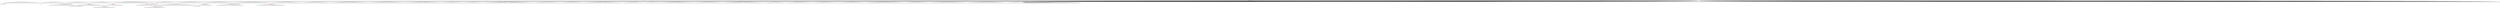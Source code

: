 digraph g {
	"52" -> "53";
	"53" [label="1"];
	"48" -> "49";
	"49" [label="13"];
	"42" -> "43";
	"43" [color=indianred1, style=filled, label="21"];
	"41" -> "42";
	"42" [label="32"];
	"38" -> "39";
	"39" [label="15"];
	"37" -> "38";
	"38" [color=indianred1, style=filled, label="31"];
	"36" -> "37";
	"37" [label="24"];
	"33" -> "34";
	"34" [color=indianred1, style=filled, label="5"];
	"32" -> "33";
	"33" [label="43"];
	"31" -> "32";
	"32" [color=indianred1, style=filled, label="36"];
	"30" -> "31";
	"31" [label="5"];
	"26" -> "27";
	"27" [color=indianred1, style=filled, label="28"];
	"25" -> "26";
	"26" [label="17"];
	"15" -> "16";
	"16" [color=indianred1, style=filled, label="45"];
	"14" -> "15";
	"15" [label="30"];
	"13" -> "14";
	"14" [color=indianred1, style=filled, label="25"];
	"12" -> "13";
	"13" [label="45"];
	"10" -> "11";
	"11" [label="8"];
	"9" -> "10";
	"10" [color=indianred1, style=filled, label="16"];
	"8" -> "9";
	"9" [label="6"];
	"6" -> "7";
	"7" [color=indianred1, style=filled, label="4"];
	"5" -> "6";
	"6" [label="46"];
	"3" -> "4";
	"4" [color=indianred1, style=filled, label="33"];
	"2" -> "3";
	"3" [label="22"];
	"0" -> "1";
	"1" [label="29"];
	"0" -> "2";
	"2" [label="33"];
	"0" -> "5";
	"5" [label="4"];
	"0" -> "8";
	"8" [label="16"];
	"0" -> "12";
	"12" [label="25"];
	"0" -> "17";
	"17" [label="42"];
	"0" -> "18";
	"18" [label="40"];
	"0" -> "19";
	"19" [label="41"];
	"0" -> "20";
	"20" [label="9"];
	"0" -> "21";
	"21" [label="35"];
	"0" -> "22";
	"22" [label="49"];
	"0" -> "23";
	"23" [label="23"];
	"0" -> "24";
	"24" [label="38"];
	"0" -> "25";
	"25" [label="28"];
	"0" -> "28";
	"28" [label="11"];
	"0" -> "29";
	"29" [label="26"];
	"0" -> "30";
	"30" [label="36"];
	"0" -> "35";
	"35" [label="20"];
	"0" -> "36";
	"36" [label="31"];
	"0" -> "40";
	"40" [label="14"];
	"0" -> "41";
	"41" [label="21"];
	"0" -> "44";
	"44" [label="10"];
	"0" -> "45";
	"45" [label="2"];
	"0" -> "46";
	"46" [label="19"];
	"0" -> "47";
	"47" [label="3"];
	"0" -> "48";
	"48" [label="44"];
	"0" -> "50";
	"50" [label="7"];
	"0" -> "51";
	"51" [label="34"];
	"0" -> "52";
	"52" [label="12"];
	"0" -> "54";
	"54" [label="39"];
	"0" -> "55";
	"55" [label="50"];
	"0" -> "56";
	"56" [label="18"];
	"0" -> "57";
	"57" [label="47"];
	"0" -> "58";
	"58" [label="27"];
	"0" -> "59";
	"59" [label="37"];
	"0" -> "60";
	"60" [label="48"];
	"0" [label="germline"];
	"0" -> "cell1";
	"cell1" [shape=box];
	"0" -> "cell2";
	"cell2" [shape=box];
	"45" -> "cell3";
	"cell3" [shape=box];
	"0" -> "cell4";
	"cell4" [shape=box];
	"21" -> "cell5";
	"cell5" [shape=box];
	"60" -> "cell6";
	"cell6" [shape=box];
	"0" -> "cell7";
	"cell7" [shape=box];
	"30" -> "cell8";
	"cell8" [shape=box];
	"12" -> "cell9";
	"cell9" [shape=box];
	"18" -> "cell10";
	"cell10" [shape=box];
	"0" -> "cell11";
	"cell11" [shape=box];
	"0" -> "cell12";
	"cell12" [shape=box];
	"39" -> "cell13";
	"cell13" [shape=box];
	"0" -> "cell14";
	"cell14" [shape=box];
	"0" -> "cell15";
	"cell15" [shape=box];
	"24" -> "cell16";
	"cell16" [shape=box];
	"54" -> "cell17";
	"cell17" [shape=box];
	"24" -> "cell18";
	"cell18" [shape=box];
	"32" -> "cell19";
	"cell19" [shape=box];
	"0" -> "cell20";
	"cell20" [shape=box];
	"0" -> "cell21";
	"cell21" [shape=box];
	"45" -> "cell22";
	"cell22" [shape=box];
	"37" -> "cell23";
	"cell23" [shape=box];
	"19" -> "cell24";
	"cell24" [shape=box];
	"5" -> "cell25";
	"cell25" [shape=box];
	"14" -> "cell26";
	"cell26" [shape=box];
	"42" -> "cell27";
	"cell27" [shape=box];
	"0" -> "cell28";
	"cell28" [shape=box];
	"0" -> "cell29";
	"cell29" [shape=box];
	"0" -> "cell30";
	"cell30" [shape=box];
	"0" -> "cell31";
	"cell31" [shape=box];
	"0" -> "cell32";
	"cell32" [shape=box];
	"0" -> "cell33";
	"cell33" [shape=box];
	"56" -> "cell34";
	"cell34" [shape=box];
	"28" -> "cell35";
	"cell35" [shape=box];
	"0" -> "cell36";
	"cell36" [shape=box];
	"29" -> "cell37";
	"cell37" [shape=box];
	"0" -> "cell38";
	"cell38" [shape=box];
	"0" -> "cell39";
	"cell39" [shape=box];
	"0" -> "cell40";
	"cell40" [shape=box];
	"0" -> "cell41";
	"cell41" [shape=box];
	"14" -> "cell42";
	"cell42" [shape=box];
	"52" -> "cell43";
	"cell43" [shape=box];
	"54" -> "cell44";
	"cell44" [shape=box];
	"27" -> "cell45";
	"cell45" [shape=box];
	"0" -> "cell46";
	"cell46" [shape=box];
	"36" -> "cell47";
	"cell47" [shape=box];
	"0" -> "cell48";
	"cell48" [shape=box];
	"8" -> "cell49";
	"cell49" [shape=box];
	"0" -> "cell50";
	"cell50" [shape=box];
	"0" -> "cell51";
	"cell51" [shape=box];
	"17" -> "cell52";
	"cell52" [shape=box];
	"44" -> "cell53";
	"cell53" [shape=box];
	"0" -> "cell54";
	"cell54" [shape=box];
	"0" -> "cell55";
	"cell55" [shape=box];
	"0" -> "cell56";
	"cell56" [shape=box];
	"0" -> "cell57";
	"cell57" [shape=box];
	"55" -> "cell58";
	"cell58" [shape=box];
	"0" -> "cell59";
	"cell59" [shape=box];
	"60" -> "cell60";
	"cell60" [shape=box];
	"23" -> "cell61";
	"cell61" [shape=box];
	"18" -> "cell62";
	"cell62" [shape=box];
	"5" -> "cell63";
	"cell63" [shape=box];
	"0" -> "cell64";
	"cell64" [shape=box];
	"18" -> "cell65";
	"cell65" [shape=box];
	"19" -> "cell66";
	"cell66" [shape=box];
	"0" -> "cell67";
	"cell67" [shape=box];
	"0" -> "cell68";
	"cell68" [shape=box];
	"0" -> "cell69";
	"cell69" [shape=box];
	"0" -> "cell70";
	"cell70" [shape=box];
	"8" -> "cell71";
	"cell71" [shape=box];
	"46" -> "cell72";
	"cell72" [shape=box];
	"0" -> "cell73";
	"cell73" [shape=box];
	"0" -> "cell74";
	"cell74" [shape=box];
	"0" -> "cell75";
	"cell75" [shape=box];
	"52" -> "cell76";
	"cell76" [shape=box];
	"23" -> "cell77";
	"cell77" [shape=box];
	"55" -> "cell78";
	"cell78" [shape=box];
	"28" -> "cell79";
	"cell79" [shape=box];
	"0" -> "cell80";
	"cell80" [shape=box];
	"0" -> "cell81";
	"cell81" [shape=box];
	"0" -> "cell82";
	"cell82" [shape=box];
	"0" -> "cell83";
	"cell83" [shape=box];
	"39" -> "cell84";
	"cell84" [shape=box];
	"0" -> "cell85";
	"cell85" [shape=box];
	"0" -> "cell86";
	"cell86" [shape=box];
	"18" -> "cell87";
	"cell87" [shape=box];
	"1" -> "cell88";
	"cell88" [shape=box];
	"14" -> "cell89";
	"cell89" [shape=box];
	"0" -> "cell90";
	"cell90" [shape=box];
	"0" -> "cell91";
	"cell91" [shape=box];
	"36" -> "cell92";
	"cell92" [shape=box];
	"0" -> "cell93";
	"cell93" [shape=box];
	"0" -> "cell94";
	"cell94" [shape=box];
	"0" -> "cell95";
	"cell95" [shape=box];
	"22" -> "cell96";
	"cell96" [shape=box];
	"0" -> "cell97";
	"cell97" [shape=box];
	"45" -> "cell98";
	"cell98" [shape=box];
	"48" -> "cell99";
	"cell99" [shape=box];
	"4" -> "cell100";
	"cell100" [shape=box];
	"50" -> "cell101";
	"cell101" [shape=box];
	"28" -> "cell102";
	"cell102" [shape=box];
	"1" -> "cell103";
	"cell103" [shape=box];
	"52" -> "cell104";
	"cell104" [shape=box];
	"0" -> "cell105";
	"cell105" [shape=box];
	"5" -> "cell106";
	"cell106" [shape=box];
	"5" -> "cell107";
	"cell107" [shape=box];
	"0" -> "cell108";
	"cell108" [shape=box];
	"0" -> "cell109";
	"cell109" [shape=box];
	"54" -> "cell110";
	"cell110" [shape=box];
	"0" -> "cell111";
	"cell111" [shape=box];
	"0" -> "cell112";
	"cell112" [shape=box];
	"18" -> "cell113";
	"cell113" [shape=box];
	"0" -> "cell114";
	"cell114" [shape=box];
	"0" -> "cell115";
	"cell115" [shape=box];
	"0" -> "cell116";
	"cell116" [shape=box];
	"0" -> "cell117";
	"cell117" [shape=box];
	"26" -> "cell118";
	"cell118" [shape=box];
	"0" -> "cell119";
	"cell119" [shape=box];
	"0" -> "cell120";
	"cell120" [shape=box];
	"27" -> "cell121";
	"cell121" [shape=box];
	"18" -> "cell122";
	"cell122" [shape=box];
	"45" -> "cell123";
	"cell123" [shape=box];
	"2" -> "cell124";
	"cell124" [shape=box];
	"12" -> "cell125";
	"cell125" [shape=box];
	"17" -> "cell126";
	"cell126" [shape=box];
	"0" -> "cell127";
	"cell127" [shape=box];
	"19" -> "cell128";
	"cell128" [shape=box];
	"30" -> "cell129";
	"cell129" [shape=box];
	"30" -> "cell130";
	"cell130" [shape=box];
	"0" -> "cell131";
	"cell131" [shape=box];
	"58" -> "cell132";
	"cell132" [shape=box];
	"55" -> "cell133";
	"cell133" [shape=box];
	"29" -> "cell134";
	"cell134" [shape=box];
	"0" -> "cell135";
	"cell135" [shape=box];
	"1" -> "cell136";
	"cell136" [shape=box];
	"23" -> "cell137";
	"cell137" [shape=box];
	"7" -> "cell138";
	"cell138" [shape=box];
	"0" -> "cell139";
	"cell139" [shape=box];
	"60" -> "cell140";
	"cell140" [shape=box];
	"57" -> "cell141";
	"cell141" [shape=box];
	"58" -> "cell142";
	"cell142" [shape=box];
	"0" -> "cell143";
	"cell143" [shape=box];
	"0" -> "cell144";
	"cell144" [shape=box];
	"0" -> "cell145";
	"cell145" [shape=box];
	"0" -> "cell146";
	"cell146" [shape=box];
	"0" -> "cell147";
	"cell147" [shape=box];
	"0" -> "cell148";
	"cell148" [shape=box];
	"0" -> "cell149";
	"cell149" [shape=box];
	"36" -> "cell150";
	"cell150" [shape=box];
	"0" -> "cell151";
	"cell151" [shape=box];
	"34" -> "cell152";
	"cell152" [shape=box];
	"30" -> "cell153";
	"cell153" [shape=box];
	"25" -> "cell154";
	"cell154" [shape=box];
	"0" -> "cell155";
	"cell155" [shape=box];
	"45" -> "cell156";
	"cell156" [shape=box];
	"7" -> "cell157";
	"cell157" [shape=box];
	"52" -> "cell158";
	"cell158" [shape=box];
	"55" -> "cell159";
	"cell159" [shape=box];
	"0" -> "cell160";
	"cell160" [shape=box];
	"30" -> "cell161";
	"cell161" [shape=box];
	"5" -> "cell162";
	"cell162" [shape=box];
	"0" -> "cell163";
	"cell163" [shape=box];
	"0" -> "cell164";
	"cell164" [shape=box];
	"17" -> "cell165";
	"cell165" [shape=box];
	"0" -> "cell166";
	"cell166" [shape=box];
	"8" -> "cell167";
	"cell167" [shape=box];
	"0" -> "cell168";
	"cell168" [shape=box];
	"0" -> "cell169";
	"cell169" [shape=box];
	"0" -> "cell170";
	"cell170" [shape=box];
	"0" -> "cell171";
	"cell171" [shape=box];
	"17" -> "cell172";
	"cell172" [shape=box];
	"34" -> "cell173";
	"cell173" [shape=box];
	"46" -> "cell174";
	"cell174" [shape=box];
	"50" -> "cell175";
	"cell175" [shape=box];
	"0" -> "cell176";
	"cell176" [shape=box];
	"0" -> "cell177";
	"cell177" [shape=box];
	"32" -> "cell178";
	"cell178" [shape=box];
	"0" -> "cell179";
	"cell179" [shape=box];
	"0" -> "cell180";
	"cell180" [shape=box];
	"16" -> "cell181";
	"cell181" [shape=box];
	"12" -> "cell182";
	"cell182" [shape=box];
	"19" -> "cell183";
	"cell183" [shape=box];
	"19" -> "cell184";
	"cell184" [shape=box];
	"54" -> "cell185";
	"cell185" [shape=box];
	"0" -> "cell186";
	"cell186" [shape=box];
	"4" -> "cell187";
	"cell187" [shape=box];
	"14" -> "cell188";
	"cell188" [shape=box];
	"21" -> "cell189";
	"cell189" [shape=box];
	"39" -> "cell190";
	"cell190" [shape=box];
	"22" -> "cell191";
	"cell191" [shape=box];
	"0" -> "cell192";
	"cell192" [shape=box];
	"0" -> "cell193";
	"cell193" [shape=box];
	"0" -> "cell194";
	"cell194" [shape=box];
	"0" -> "cell195";
	"cell195" [shape=box];
	"7" -> "cell196";
	"cell196" [shape=box];
	"0" -> "cell197";
	"cell197" [shape=box];
	"0" -> "cell198";
	"cell198" [shape=box];
	"21" -> "cell199";
	"cell199" [shape=box];
	"0" -> "cell200";
	"cell200" [shape=box];
	"0" -> "cell201";
	"cell201" [shape=box];
	"27" -> "cell202";
	"cell202" [shape=box];
	"0" -> "cell203";
	"cell203" [shape=box];
	"0" -> "cell204";
	"cell204" [shape=box];
	"38" -> "cell205";
	"cell205" [shape=box];
	"0" -> "cell206";
	"cell206" [shape=box];
	"0" -> "cell207";
	"cell207" [shape=box];
	"0" -> "cell208";
	"cell208" [shape=box];
	"0" -> "cell209";
	"cell209" [shape=box];
	"0" -> "cell210";
	"cell210" [shape=box];
	"21" -> "cell211";
	"cell211" [shape=box];
	"0" -> "cell212";
	"cell212" [shape=box];
	"20" -> "cell213";
	"cell213" [shape=box];
	"0" -> "cell214";
	"cell214" [shape=box];
	"40" -> "cell215";
	"cell215" [shape=box];
	"0" -> "cell216";
	"cell216" [shape=box];
	"14" -> "cell217";
	"cell217" [shape=box];
	"0" -> "cell218";
	"cell218" [shape=box];
	"0" -> "cell219";
	"cell219" [shape=box];
	"38" -> "cell220";
	"cell220" [shape=box];
	"39" -> "cell221";
	"cell221" [shape=box];
	"0" -> "cell222";
	"cell222" [shape=box];
	"0" -> "cell223";
	"cell223" [shape=box];
	"14" -> "cell224";
	"cell224" [shape=box];
	"0" -> "cell225";
	"cell225" [shape=box];
	"0" -> "cell226";
	"cell226" [shape=box];
	"0" -> "cell227";
	"cell227" [shape=box];
	"0" -> "cell228";
	"cell228" [shape=box];
	"0" -> "cell229";
	"cell229" [shape=box];
	"0" -> "cell230";
	"cell230" [shape=box];
	"0" -> "cell231";
	"cell231" [shape=box];
	"0" -> "cell232";
	"cell232" [shape=box];
	"0" -> "cell233";
	"cell233" [shape=box];
	"5" -> "cell234";
	"cell234" [shape=box];
	"56" -> "cell235";
	"cell235" [shape=box];
	"40" -> "cell236";
	"cell236" [shape=box];
	"0" -> "cell237";
	"cell237" [shape=box];
	"51" -> "cell238";
	"cell238" [shape=box];
	"0" -> "cell239";
	"cell239" [shape=box];
	"0" -> "cell240";
	"cell240" [shape=box];
	"0" -> "cell241";
	"cell241" [shape=box];
	"0" -> "cell242";
	"cell242" [shape=box];
	"45" -> "cell243";
	"cell243" [shape=box];
	"0" -> "cell244";
	"cell244" [shape=box];
	"0" -> "cell245";
	"cell245" [shape=box];
	"5" -> "cell246";
	"cell246" [shape=box];
	"0" -> "cell247";
	"cell247" [shape=box];
	"0" -> "cell248";
	"cell248" [shape=box];
	"0" -> "cell249";
	"cell249" [shape=box];
	"12" -> "cell250";
	"cell250" [shape=box];
	"36" -> "cell251";
	"cell251" [shape=box];
	"0" -> "cell252";
	"cell252" [shape=box];
	"47" -> "cell253";
	"cell253" [shape=box];
	"0" -> "cell254";
	"cell254" [shape=box];
	"0" -> "cell255";
	"cell255" [shape=box];
	"0" -> "cell256";
	"cell256" [shape=box];
	"14" -> "cell257";
	"cell257" [shape=box];
	"0" -> "cell258";
	"cell258" [shape=box];
	"20" -> "cell259";
	"cell259" [shape=box];
	"0" -> "cell260";
	"cell260" [shape=box];
	"0" -> "cell261";
	"cell261" [shape=box];
	"52" -> "cell262";
	"cell262" [shape=box];
	"0" -> "cell263";
	"cell263" [shape=box];
	"50" -> "cell264";
	"cell264" [shape=box];
	"45" -> "cell265";
	"cell265" [shape=box];
	"0" -> "cell266";
	"cell266" [shape=box];
	"4" -> "cell267";
	"cell267" [shape=box];
	"19" -> "cell268";
	"cell268" [shape=box];
	"56" -> "cell269";
	"cell269" [shape=box];
	"40" -> "cell270";
	"cell270" [shape=box];
	"18" -> "cell271";
	"cell271" [shape=box];
	"20" -> "cell272";
	"cell272" [shape=box];
	"55" -> "cell273";
	"cell273" [shape=box];
	"22" -> "cell274";
	"cell274" [shape=box];
	"0" -> "cell275";
	"cell275" [shape=box];
	"0" -> "cell276";
	"cell276" [shape=box];
	"0" -> "cell277";
	"cell277" [shape=box];
	"28" -> "cell278";
	"cell278" [shape=box];
	"57" -> "cell279";
	"cell279" [shape=box];
	"0" -> "cell280";
	"cell280" [shape=box];
	"0" -> "cell281";
	"cell281" [shape=box];
	"0" -> "cell282";
	"cell282" [shape=box];
	"23" -> "cell283";
	"cell283" [shape=box];
	"40" -> "cell284";
	"cell284" [shape=box];
	"0" -> "cell285";
	"cell285" [shape=box];
	"0" -> "cell286";
	"cell286" [shape=box];
	"0" -> "cell287";
	"cell287" [shape=box];
	"60" -> "cell288";
	"cell288" [shape=box];
	"0" -> "cell289";
	"cell289" [shape=box];
	"22" -> "cell290";
	"cell290" [shape=box];
	"0" -> "cell291";
	"cell291" [shape=box];
	"51" -> "cell292";
	"cell292" [shape=box];
	"0" -> "cell293";
	"cell293" [shape=box];
	"0" -> "cell294";
	"cell294" [shape=box];
	"57" -> "cell295";
	"cell295" [shape=box];
	"5" -> "cell296";
	"cell296" [shape=box];
	"0" -> "cell297";
	"cell297" [shape=box];
	"0" -> "cell298";
	"cell298" [shape=box];
	"0" -> "cell299";
	"cell299" [shape=box];
	"19" -> "cell300";
	"cell300" [shape=box];
	"0" -> "cell301";
	"cell301" [shape=box];
	"44" -> "cell302";
	"cell302" [shape=box];
	"36" -> "cell303";
	"cell303" [shape=box];
	"17" -> "cell304";
	"cell304" [shape=box];
	"17" -> "cell305";
	"cell305" [shape=box];
	"17" -> "cell306";
	"cell306" [shape=box];
	"0" -> "cell307";
	"cell307" [shape=box];
	"0" -> "cell308";
	"cell308" [shape=box];
	"0" -> "cell309";
	"cell309" [shape=box];
	"0" -> "cell310";
	"cell310" [shape=box];
	"40" -> "cell311";
	"cell311" [shape=box];
	"0" -> "cell312";
	"cell312" [shape=box];
	"0" -> "cell313";
	"cell313" [shape=box];
	"0" -> "cell314";
	"cell314" [shape=box];
	"0" -> "cell315";
	"cell315" [shape=box];
	"0" -> "cell316";
	"cell316" [shape=box];
	"0" -> "cell317";
	"cell317" [shape=box];
	"25" -> "cell318";
	"cell318" [shape=box];
	"0" -> "cell319";
	"cell319" [shape=box];
	"0" -> "cell320";
	"cell320" [shape=box];
	"24" -> "cell321";
	"cell321" [shape=box];
	"0" -> "cell322";
	"cell322" [shape=box];
	"0" -> "cell323";
	"cell323" [shape=box];
	"44" -> "cell324";
	"cell324" [shape=box];
	"40" -> "cell325";
	"cell325" [shape=box];
	"0" -> "cell326";
	"cell326" [shape=box];
	"58" -> "cell327";
	"cell327" [shape=box];
	"0" -> "cell328";
	"cell328" [shape=box];
	"0" -> "cell329";
	"cell329" [shape=box];
	"58" -> "cell330";
	"cell330" [shape=box];
	"57" -> "cell331";
	"cell331" [shape=box];
	"0" -> "cell332";
	"cell332" [shape=box];
	"0" -> "cell333";
	"cell333" [shape=box];
	"0" -> "cell334";
	"cell334" [shape=box];
	"0" -> "cell335";
	"cell335" [shape=box];
	"0" -> "cell336";
	"cell336" [shape=box];
	"30" -> "cell337";
	"cell337" [shape=box];
	"38" -> "cell338";
	"cell338" [shape=box];
	"5" -> "cell339";
	"cell339" [shape=box];
	"45" -> "cell340";
	"cell340" [shape=box];
	"47" -> "cell341";
	"cell341" [shape=box];
	"56" -> "cell342";
	"cell342" [shape=box];
	"48" -> "cell343";
	"cell343" [shape=box];
	"0" -> "cell344";
	"cell344" [shape=box];
	"0" -> "cell345";
	"cell345" [shape=box];
	"54" -> "cell346";
	"cell346" [shape=box];
	"28" -> "cell347";
	"cell347" [shape=box];
	"22" -> "cell348";
	"cell348" [shape=box];
	"0" -> "cell349";
	"cell349" [shape=box];
	"0" -> "cell350";
	"cell350" [shape=box];
	"23" -> "cell351";
	"cell351" [shape=box];
	"24" -> "cell352";
	"cell352" [shape=box];
	"7" -> "cell353";
	"cell353" [shape=box];
	"1" -> "cell354";
	"cell354" [shape=box];
	"54" -> "cell355";
	"cell355" [shape=box];
	"0" -> "cell356";
	"cell356" [shape=box];
	"51" -> "cell357";
	"cell357" [shape=box];
	"0" -> "cell358";
	"cell358" [shape=box];
	"0" -> "cell359";
	"cell359" [shape=box];
	"44" -> "cell360";
	"cell360" [shape=box];
	"0" -> "cell361";
	"cell361" [shape=box];
	"51" -> "cell362";
	"cell362" [shape=box];
	"12" -> "cell363";
	"cell363" [shape=box];
	"0" -> "cell364";
	"cell364" [shape=box];
	"21" -> "cell365";
	"cell365" [shape=box];
	"38" -> "cell366";
	"cell366" [shape=box];
	"23" -> "cell367";
	"cell367" [shape=box];
	"2" -> "cell368";
	"cell368" [shape=box];
	"49" -> "cell369";
	"cell369" [shape=box];
	"0" -> "cell370";
	"cell370" [shape=box];
	"50" -> "cell371";
	"cell371" [shape=box];
	"0" -> "cell372";
	"cell372" [shape=box];
	"50" -> "cell373";
	"cell373" [shape=box];
	"0" -> "cell374";
	"cell374" [shape=box];
	"0" -> "cell375";
	"cell375" [shape=box];
	"0" -> "cell376";
	"cell376" [shape=box];
	"1" -> "cell377";
	"cell377" [shape=box];
	"0" -> "cell378";
	"cell378" [shape=box];
	"0" -> "cell379";
	"cell379" [shape=box];
	"0" -> "cell380";
	"cell380" [shape=box];
	"20" -> "cell381";
	"cell381" [shape=box];
	"0" -> "cell382";
	"cell382" [shape=box];
	"59" -> "cell383";
	"cell383" [shape=box];
	"0" -> "cell384";
	"cell384" [shape=box];
	"23" -> "cell385";
	"cell385" [shape=box];
	"0" -> "cell386";
	"cell386" [shape=box];
	"0" -> "cell387";
	"cell387" [shape=box];
	"0" -> "cell388";
	"cell388" [shape=box];
	"0" -> "cell389";
	"cell389" [shape=box];
	"10" -> "cell390";
	"cell390" [shape=box];
	"5" -> "cell391";
	"cell391" [shape=box];
	"59" -> "cell392";
	"cell392" [shape=box];
	"36" -> "cell393";
	"cell393" [shape=box];
	"27" -> "cell394";
	"cell394" [shape=box];
	"0" -> "cell395";
	"cell395" [shape=box];
	"48" -> "cell396";
	"cell396" [shape=box];
	"0" -> "cell397";
	"cell397" [shape=box];
	"28" -> "cell398";
	"cell398" [shape=box];
	"0" -> "cell399";
	"cell399" [shape=box];
	"59" -> "cell400";
	"cell400" [shape=box];
	"56" -> "cell401";
	"cell401" [shape=box];
	"0" -> "cell402";
	"cell402" [shape=box];
	"44" -> "cell403";
	"cell403" [shape=box];
	"4" -> "cell404";
	"cell404" [shape=box];
	"16" -> "cell405";
	"cell405" [shape=box];
	"0" -> "cell406";
	"cell406" [shape=box];
	"20" -> "cell407";
	"cell407" [shape=box];
	"22" -> "cell408";
	"cell408" [shape=box];
	"0" -> "cell409";
	"cell409" [shape=box];
	"0" -> "cell410";
	"cell410" [shape=box];
	"0" -> "cell411";
	"cell411" [shape=box];
	"0" -> "cell412";
	"cell412" [shape=box];
	"0" -> "cell413";
	"cell413" [shape=box];
	"0" -> "cell414";
	"cell414" [shape=box];
	"32" -> "cell415";
	"cell415" [shape=box];
	"0" -> "cell416";
	"cell416" [shape=box];
	"25" -> "cell417";
	"cell417" [shape=box];
	"41" -> "cell418";
	"cell418" [shape=box];
	"0" -> "cell419";
	"cell419" [shape=box];
	"0" -> "cell420";
	"cell420" [shape=box];
	"10" -> "cell421";
	"cell421" [shape=box];
	"0" -> "cell422";
	"cell422" [shape=box];
	"0" -> "cell423";
	"cell423" [shape=box];
	"45" -> "cell424";
	"cell424" [shape=box];
	"52" -> "cell425";
	"cell425" [shape=box];
	"0" -> "cell426";
	"cell426" [shape=box];
	"0" -> "cell427";
	"cell427" [shape=box];
	"0" -> "cell428";
	"cell428" [shape=box];
	"22" -> "cell429";
	"cell429" [shape=box];
	"7" -> "cell430";
	"cell430" [shape=box];
	"40" -> "cell431";
	"cell431" [shape=box];
	"41" -> "cell432";
	"cell432" [shape=box];
	"30" -> "cell433";
	"cell433" [shape=box];
	"0" -> "cell434";
	"cell434" [shape=box];
	"0" -> "cell435";
	"cell435" [shape=box];
	"0" -> "cell436";
	"cell436" [shape=box];
	"0" -> "cell437";
	"cell437" [shape=box];
	"27" -> "cell438";
	"cell438" [shape=box];
	"37" -> "cell439";
	"cell439" [shape=box];
	"5" -> "cell440";
	"cell440" [shape=box];
	"0" -> "cell441";
	"cell441" [shape=box];
	"24" -> "cell442";
	"cell442" [shape=box];
	"51" -> "cell443";
	"cell443" [shape=box];
	"0" -> "cell444";
	"cell444" [shape=box];
	"7" -> "cell445";
	"cell445" [shape=box];
	"41" -> "cell446";
	"cell446" [shape=box];
	"0" -> "cell447";
	"cell447" [shape=box];
	"0" -> "cell448";
	"cell448" [shape=box];
	"0" -> "cell449";
	"cell449" [shape=box];
	"0" -> "cell450";
	"cell450" [shape=box];
	"0" -> "cell451";
	"cell451" [shape=box];
	"0" -> "cell452";
	"cell452" [shape=box];
	"51" -> "cell453";
	"cell453" [shape=box];
	"0" -> "cell454";
	"cell454" [shape=box];
	"0" -> "cell455";
	"cell455" [shape=box];
	"15" -> "cell456";
	"cell456" [shape=box];
	"57" -> "cell457";
	"cell457" [shape=box];
	"0" -> "cell458";
	"cell458" [shape=box];
	"0" -> "cell459";
	"cell459" [shape=box];
	"53" -> "cell460";
	"cell460" [shape=box];
	"0" -> "cell461";
	"cell461" [shape=box];
	"19" -> "cell462";
	"cell462" [shape=box];
	"0" -> "cell463";
	"cell463" [shape=box];
	"0" -> "cell464";
	"cell464" [shape=box];
	"0" -> "cell465";
	"cell465" [shape=box];
	"0" -> "cell466";
	"cell466" [shape=box];
	"47" -> "cell467";
	"cell467" [shape=box];
	"47" -> "cell468";
	"cell468" [shape=box];
	"40" -> "cell469";
	"cell469" [shape=box];
	"0" -> "cell470";
	"cell470" [shape=box];
	"0" -> "cell471";
	"cell471" [shape=box];
	"0" -> "cell472";
	"cell472" [shape=box];
	"7" -> "cell473";
	"cell473" [shape=box];
	"0" -> "cell474";
	"cell474" [shape=box];
	"0" -> "cell475";
	"cell475" [shape=box];
	"0" -> "cell476";
	"cell476" [shape=box];
	"30" -> "cell477";
	"cell477" [shape=box];
	"0" -> "cell478";
	"cell478" [shape=box];
	"27" -> "cell479";
	"cell479" [shape=box];
	"0" -> "cell480";
	"cell480" [shape=box];
	"0" -> "cell481";
	"cell481" [shape=box];
	"35" -> "cell482";
	"cell482" [shape=box];
	"0" -> "cell483";
	"cell483" [shape=box];
	"0" -> "cell484";
	"cell484" [shape=box];
	"0" -> "cell485";
	"cell485" [shape=box];
	"0" -> "cell486";
	"cell486" [shape=box];
	"48" -> "cell487";
	"cell487" [shape=box];
	"12" -> "cell488";
	"cell488" [shape=box];
	"0" -> "cell489";
	"cell489" [shape=box];
	"9" -> "cell490";
	"cell490" [shape=box];
	"50" -> "cell491";
	"cell491" [shape=box];
	"0" -> "cell492";
	"cell492" [shape=box];
	"14" -> "cell493";
	"cell493" [shape=box];
	"0" -> "cell494";
	"cell494" [shape=box];
	"4" -> "cell495";
	"cell495" [shape=box];
	"0" -> "cell496";
	"cell496" [shape=box];
	"0" -> "cell497";
	"cell497" [shape=box];
	"0" -> "cell498";
	"cell498" [shape=box];
	"47" -> "cell499";
	"cell499" [shape=box];
	"0" -> "cell500";
	"cell500" [shape=box];
	"19" -> "cell501";
	"cell501" [shape=box];
	"0" -> "cell502";
	"cell502" [shape=box];
	"0" -> "cell503";
	"cell503" [shape=box];
	"0" -> "cell504";
	"cell504" [shape=box];
	"4" -> "cell505";
	"cell505" [shape=box];
	"0" -> "cell506";
	"cell506" [shape=box];
	"51" -> "cell507";
	"cell507" [shape=box];
	"0" -> "cell508";
	"cell508" [shape=box];
	"12" -> "cell509";
	"cell509" [shape=box];
	"0" -> "cell510";
	"cell510" [shape=box];
	"44" -> "cell511";
	"cell511" [shape=box];
	"0" -> "cell512";
	"cell512" [shape=box];
	"0" -> "cell513";
	"cell513" [shape=box];
	"0" -> "cell514";
	"cell514" [shape=box];
	"22" -> "cell515";
	"cell515" [shape=box];
	"0" -> "cell516";
	"cell516" [shape=box];
	"57" -> "cell517";
	"cell517" [shape=box];
	"17" -> "cell518";
	"cell518" [shape=box];
	"0" -> "cell519";
	"cell519" [shape=box];
	"54" -> "cell520";
	"cell520" [shape=box];
	"57" -> "cell521";
	"cell521" [shape=box];
	"0" -> "cell522";
	"cell522" [shape=box];
	"0" -> "cell523";
	"cell523" [shape=box];
	"35" -> "cell524";
	"cell524" [shape=box];
	"19" -> "cell525";
	"cell525" [shape=box];
	"46" -> "cell526";
	"cell526" [shape=box];
	"40" -> "cell527";
	"cell527" [shape=box];
	"28" -> "cell528";
	"cell528" [shape=box];
	"57" -> "cell529";
	"cell529" [shape=box];
	"36" -> "cell530";
	"cell530" [shape=box];
	"41" -> "cell531";
	"cell531" [shape=box];
	"0" -> "cell532";
	"cell532" [shape=box];
	"0" -> "cell533";
	"cell533" [shape=box];
	"41" -> "cell534";
	"cell534" [shape=box];
	"46" -> "cell535";
	"cell535" [shape=box];
	"28" -> "cell536";
	"cell536" [shape=box];
	"2" -> "cell537";
	"cell537" [shape=box];
	"15" -> "cell538";
	"cell538" [shape=box];
	"0" -> "cell539";
	"cell539" [shape=box];
	"0" -> "cell540";
	"cell540" [shape=box];
	"0" -> "cell541";
	"cell541" [shape=box];
	"0" -> "cell542";
	"cell542" [shape=box];
	"20" -> "cell543";
	"cell543" [shape=box];
	"54" -> "cell544";
	"cell544" [shape=box];
	"0" -> "cell545";
	"cell545" [shape=box];
	"0" -> "cell546";
	"cell546" [shape=box];
	"46" -> "cell547";
	"cell547" [shape=box];
	"48" -> "cell548";
	"cell548" [shape=box];
	"20" -> "cell549";
	"cell549" [shape=box];
	"0" -> "cell550";
	"cell550" [shape=box];
	"0" -> "cell551";
	"cell551" [shape=box];
	"0" -> "cell552";
	"cell552" [shape=box];
	"0" -> "cell553";
	"cell553" [shape=box];
	"50" -> "cell554";
	"cell554" [shape=box];
	"0" -> "cell555";
	"cell555" [shape=box];
	"0" -> "cell556";
	"cell556" [shape=box];
	"0" -> "cell557";
	"cell557" [shape=box];
	"0" -> "cell558";
	"cell558" [shape=box];
	"0" -> "cell559";
	"cell559" [shape=box];
	"0" -> "cell560";
	"cell560" [shape=box];
	"41" -> "cell561";
	"cell561" [shape=box];
	"0" -> "cell562";
	"cell562" [shape=box];
	"43" -> "cell563";
	"cell563" [shape=box];
	"52" -> "cell564";
	"cell564" [shape=box];
	"0" -> "cell565";
	"cell565" [shape=box];
	"0" -> "cell566";
	"cell566" [shape=box];
	"16" -> "cell567";
	"cell567" [shape=box];
	"24" -> "cell568";
	"cell568" [shape=box];
	"29" -> "cell569";
	"cell569" [shape=box];
	"0" -> "cell570";
	"cell570" [shape=box];
	"7" -> "cell571";
	"cell571" [shape=box];
	"0" -> "cell572";
	"cell572" [shape=box];
	"0" -> "cell573";
	"cell573" [shape=box];
	"0" -> "cell574";
	"cell574" [shape=box];
	"6" -> "cell575";
	"cell575" [shape=box];
	"30" -> "cell576";
	"cell576" [shape=box];
	"51" -> "cell577";
	"cell577" [shape=box];
	"0" -> "cell578";
	"cell578" [shape=box];
	"2" -> "cell579";
	"cell579" [shape=box];
	"0" -> "cell580";
	"cell580" [shape=box];
	"30" -> "cell581";
	"cell581" [shape=box];
	"0" -> "cell582";
	"cell582" [shape=box];
	"55" -> "cell583";
	"cell583" [shape=box];
	"0" -> "cell584";
	"cell584" [shape=box];
	"34" -> "cell585";
	"cell585" [shape=box];
	"41" -> "cell586";
	"cell586" [shape=box];
	"7" -> "cell587";
	"cell587" [shape=box];
	"43" -> "cell588";
	"cell588" [shape=box];
	"0" -> "cell589";
	"cell589" [shape=box];
	"20" -> "cell590";
	"cell590" [shape=box];
	"0" -> "cell591";
	"cell591" [shape=box];
	"18" -> "cell592";
	"cell592" [shape=box];
	"44" -> "cell593";
	"cell593" [shape=box];
	"0" -> "cell594";
	"cell594" [shape=box];
	"24" -> "cell595";
	"cell595" [shape=box];
	"0" -> "cell596";
	"cell596" [shape=box];
	"22" -> "cell597";
	"cell597" [shape=box];
	"44" -> "cell598";
	"cell598" [shape=box];
	"0" -> "cell599";
	"cell599" [shape=box];
	"19" -> "cell600";
	"cell600" [shape=box];
	"0" -> "cell601";
	"cell601" [shape=box];
	"0" -> "cell602";
	"cell602" [shape=box];
	"29" -> "cell603";
	"cell603" [shape=box];
	"46" -> "cell604";
	"cell604" [shape=box];
	"0" -> "cell605";
	"cell605" [shape=box];
	"12" -> "cell606";
	"cell606" [shape=box];
	"0" -> "cell607";
	"cell607" [shape=box];
	"55" -> "cell608";
	"cell608" [shape=box];
	"34" -> "cell609";
	"cell609" [shape=box];
	"12" -> "cell610";
	"cell610" [shape=box];
	"43" -> "cell611";
	"cell611" [shape=box];
	"28" -> "cell612";
	"cell612" [shape=box];
	"8" -> "cell613";
	"cell613" [shape=box];
	"40" -> "cell614";
	"cell614" [shape=box];
	"0" -> "cell615";
	"cell615" [shape=box];
	"21" -> "cell616";
	"cell616" [shape=box];
	"0" -> "cell617";
	"cell617" [shape=box];
	"0" -> "cell618";
	"cell618" [shape=box];
	"1" -> "cell619";
	"cell619" [shape=box];
	"0" -> "cell620";
	"cell620" [shape=box];
	"0" -> "cell621";
	"cell621" [shape=box];
	"0" -> "cell622";
	"cell622" [shape=box];
	"0" -> "cell623";
	"cell623" [shape=box];
	"29" -> "cell624";
	"cell624" [shape=box];
	"0" -> "cell625";
	"cell625" [shape=box];
	"0" -> "cell626";
	"cell626" [shape=box];
	"0" -> "cell627";
	"cell627" [shape=box];
	"8" -> "cell628";
	"cell628" [shape=box];
	"0" -> "cell629";
	"cell629" [shape=box];
	"0" -> "cell630";
	"cell630" [shape=box];
	"0" -> "cell631";
	"cell631" [shape=box];
	"0" -> "cell632";
	"cell632" [shape=box];
	"18" -> "cell633";
	"cell633" [shape=box];
	"11" -> "cell634";
	"cell634" [shape=box];
	"0" -> "cell635";
	"cell635" [shape=box];
	"0" -> "cell636";
	"cell636" [shape=box];
	"0" -> "cell637";
	"cell637" [shape=box];
	"0" -> "cell638";
	"cell638" [shape=box];
	"41" -> "cell639";
	"cell639" [shape=box];
	"0" -> "cell640";
	"cell640" [shape=box];
	"19" -> "cell641";
	"cell641" [shape=box];
	"8" -> "cell642";
	"cell642" [shape=box];
	"21" -> "cell643";
	"cell643" [shape=box];
	"48" -> "cell644";
	"cell644" [shape=box];
	"0" -> "cell645";
	"cell645" [shape=box];
	"1" -> "cell646";
	"cell646" [shape=box];
	"0" -> "cell647";
	"cell647" [shape=box];
	"36" -> "cell648";
	"cell648" [shape=box];
	"40" -> "cell649";
	"cell649" [shape=box];
	"58" -> "cell650";
	"cell650" [shape=box];
	"57" -> "cell651";
	"cell651" [shape=box];
	"40" -> "cell652";
	"cell652" [shape=box];
	"39" -> "cell653";
	"cell653" [shape=box];
	"0" -> "cell654";
	"cell654" [shape=box];
	"36" -> "cell655";
	"cell655" [shape=box];
	"0" -> "cell656";
	"cell656" [shape=box];
	"28" -> "cell657";
	"cell657" [shape=box];
	"0" -> "cell658";
	"cell658" [shape=box];
	"0" -> "cell659";
	"cell659" [shape=box];
	"19" -> "cell660";
	"cell660" [shape=box];
	"22" -> "cell661";
	"cell661" [shape=box];
	"0" -> "cell662";
	"cell662" [shape=box];
	"17" -> "cell663";
	"cell663" [shape=box];
	"0" -> "cell664";
	"cell664" [shape=box];
	"0" -> "cell665";
	"cell665" [shape=box];
	"22" -> "cell666";
	"cell666" [shape=box];
	"0" -> "cell667";
	"cell667" [shape=box];
	"0" -> "cell668";
	"cell668" [shape=box];
	"29" -> "cell669";
	"cell669" [shape=box];
	"43" -> "cell670";
	"cell670" [shape=box];
	"0" -> "cell671";
	"cell671" [shape=box];
	"44" -> "cell672";
	"cell672" [shape=box];
	"0" -> "cell673";
	"cell673" [shape=box];
	"0" -> "cell674";
	"cell674" [shape=box];
	"0" -> "cell675";
	"cell675" [shape=box];
	"22" -> "cell676";
	"cell676" [shape=box];
	"0" -> "cell677";
	"cell677" [shape=box];
	"0" -> "cell678";
	"cell678" [shape=box];
	"0" -> "cell679";
	"cell679" [shape=box];
	"0" -> "cell680";
	"cell680" [shape=box];
	"0" -> "cell681";
	"cell681" [shape=box];
	"0" -> "cell682";
	"cell682" [shape=box];
	"16" -> "cell683";
	"cell683" [shape=box];
	"0" -> "cell684";
	"cell684" [shape=box];
	"14" -> "cell685";
	"cell685" [shape=box];
	"60" -> "cell686";
	"cell686" [shape=box];
	"56" -> "cell687";
	"cell687" [shape=box];
	"0" -> "cell688";
	"cell688" [shape=box];
	"0" -> "cell689";
	"cell689" [shape=box];
	"59" -> "cell690";
	"cell690" [shape=box];
	"0" -> "cell691";
	"cell691" [shape=box];
	"0" -> "cell692";
	"cell692" [shape=box];
	"23" -> "cell693";
	"cell693" [shape=box];
	"0" -> "cell694";
	"cell694" [shape=box];
	"0" -> "cell695";
	"cell695" [shape=box];
	"40" -> "cell696";
	"cell696" [shape=box];
	"0" -> "cell697";
	"cell697" [shape=box];
	"0" -> "cell698";
	"cell698" [shape=box];
	"0" -> "cell699";
	"cell699" [shape=box];
	"0" -> "cell700";
	"cell700" [shape=box];
	"29" -> "cell701";
	"cell701" [shape=box];
	"0" -> "cell702";
	"cell702" [shape=box];
	"24" -> "cell703";
	"cell703" [shape=box];
	"45" -> "cell704";
	"cell704" [shape=box];
	"29" -> "cell705";
	"cell705" [shape=box];
	"0" -> "cell706";
	"cell706" [shape=box];
	"0" -> "cell707";
	"cell707" [shape=box];
	"0" -> "cell708";
	"cell708" [shape=box];
	"0" -> "cell709";
	"cell709" [shape=box];
	"6" -> "cell710";
	"cell710" [shape=box];
	"0" -> "cell711";
	"cell711" [shape=box];
	"0" -> "cell712";
	"cell712" [shape=box];
	"0" -> "cell713";
	"cell713" [shape=box];
	"0" -> "cell714";
	"cell714" [shape=box];
	"0" -> "cell715";
	"cell715" [shape=box];
	"7" -> "cell716";
	"cell716" [shape=box];
	"0" -> "cell717";
	"cell717" [shape=box];
	"54" -> "cell718";
	"cell718" [shape=box];
	"0" -> "cell719";
	"cell719" [shape=box];
	"36" -> "cell720";
	"cell720" [shape=box];
	"23" -> "cell721";
	"cell721" [shape=box];
	"0" -> "cell722";
	"cell722" [shape=box];
	"26" -> "cell723";
	"cell723" [shape=box];
	"47" -> "cell724";
	"cell724" [shape=box];
	"0" -> "cell725";
	"cell725" [shape=box];
	"27" -> "cell726";
	"cell726" [shape=box];
	"0" -> "cell727";
	"cell727" [shape=box];
	"0" -> "cell728";
	"cell728" [shape=box];
	"5" -> "cell729";
	"cell729" [shape=box];
	"0" -> "cell730";
	"cell730" [shape=box];
	"0" -> "cell731";
	"cell731" [shape=box];
	"0" -> "cell732";
	"cell732" [shape=box];
	"27" -> "cell733";
	"cell733" [shape=box];
	"56" -> "cell734";
	"cell734" [shape=box];
	"52" -> "cell735";
	"cell735" [shape=box];
	"0" -> "cell736";
	"cell736" [shape=box];
	"10" -> "cell737";
	"cell737" [shape=box];
	"0" -> "cell738";
	"cell738" [shape=box];
	"57" -> "cell739";
	"cell739" [shape=box];
	"51" -> "cell740";
	"cell740" [shape=box];
	"56" -> "cell741";
	"cell741" [shape=box];
	"0" -> "cell742";
	"cell742" [shape=box];
	"0" -> "cell743";
	"cell743" [shape=box];
	"21" -> "cell744";
	"cell744" [shape=box];
	"0" -> "cell745";
	"cell745" [shape=box];
	"30" -> "cell746";
	"cell746" [shape=box];
	"0" -> "cell747";
	"cell747" [shape=box];
	"4" -> "cell748";
	"cell748" [shape=box];
	"14" -> "cell749";
	"cell749" [shape=box];
	"0" -> "cell750";
	"cell750" [shape=box];
	"18" -> "cell751";
	"cell751" [shape=box];
	"56" -> "cell752";
	"cell752" [shape=box];
	"0" -> "cell753";
	"cell753" [shape=box];
	"0" -> "cell754";
	"cell754" [shape=box];
	"54" -> "cell755";
	"cell755" [shape=box];
	"0" -> "cell756";
	"cell756" [shape=box];
	"0" -> "cell757";
	"cell757" [shape=box];
	"0" -> "cell758";
	"cell758" [shape=box];
	"51" -> "cell759";
	"cell759" [shape=box];
	"0" -> "cell760";
	"cell760" [shape=box];
	"1" -> "cell761";
	"cell761" [shape=box];
	"0" -> "cell762";
	"cell762" [shape=box];
	"0" -> "cell763";
	"cell763" [shape=box];
	"28" -> "cell764";
	"cell764" [shape=box];
	"0" -> "cell765";
	"cell765" [shape=box];
	"0" -> "cell766";
	"cell766" [shape=box];
	"14" -> "cell767";
	"cell767" [shape=box];
	"38" -> "cell768";
	"cell768" [shape=box];
	"0" -> "cell769";
	"cell769" [shape=box];
	"0" -> "cell770";
	"cell770" [shape=box];
	"0" -> "cell771";
	"cell771" [shape=box];
	"57" -> "cell772";
	"cell772" [shape=box];
	"0" -> "cell773";
	"cell773" [shape=box];
	"0" -> "cell774";
	"cell774" [shape=box];
	"52" -> "cell775";
	"cell775" [shape=box];
	"2" -> "cell776";
	"cell776" [shape=box];
	"23" -> "cell777";
	"cell777" [shape=box];
	"0" -> "cell778";
	"cell778" [shape=box];
	"43" -> "cell779";
	"cell779" [shape=box];
	"0" -> "cell780";
	"cell780" [shape=box];
	"57" -> "cell781";
	"cell781" [shape=box];
	"0" -> "cell782";
	"cell782" [shape=box];
	"0" -> "cell783";
	"cell783" [shape=box];
	"0" -> "cell784";
	"cell784" [shape=box];
	"0" -> "cell785";
	"cell785" [shape=box];
	"17" -> "cell786";
	"cell786" [shape=box];
	"54" -> "cell787";
	"cell787" [shape=box];
	"56" -> "cell788";
	"cell788" [shape=box];
	"25" -> "cell789";
	"cell789" [shape=box];
	"0" -> "cell790";
	"cell790" [shape=box];
	"0" -> "cell791";
	"cell791" [shape=box];
	"0" -> "cell792";
	"cell792" [shape=box];
	"22" -> "cell793";
	"cell793" [shape=box];
	"0" -> "cell794";
	"cell794" [shape=box];
	"45" -> "cell795";
	"cell795" [shape=box];
	"60" -> "cell796";
	"cell796" [shape=box];
	"0" -> "cell797";
	"cell797" [shape=box];
	"0" -> "cell798";
	"cell798" [shape=box];
	"0" -> "cell799";
	"cell799" [shape=box];
	"0" -> "cell800";
	"cell800" [shape=box];
	"0" -> "cell801";
	"cell801" [shape=box];
	"0" -> "cell802";
	"cell802" [shape=box];
	"56" -> "cell803";
	"cell803" [shape=box];
	"0" -> "cell804";
	"cell804" [shape=box];
	"8" -> "cell805";
	"cell805" [shape=box];
	"0" -> "cell806";
	"cell806" [shape=box];
	"51" -> "cell807";
	"cell807" [shape=box];
	"34" -> "cell808";
	"cell808" [shape=box];
	"46" -> "cell809";
	"cell809" [shape=box];
	"22" -> "cell810";
	"cell810" [shape=box];
	"0" -> "cell811";
	"cell811" [shape=box];
	"0" -> "cell812";
	"cell812" [shape=box];
	"0" -> "cell813";
	"cell813" [shape=box];
	"0" -> "cell814";
	"cell814" [shape=box];
	"0" -> "cell815";
	"cell815" [shape=box];
	"50" -> "cell816";
	"cell816" [shape=box];
	"0" -> "cell817";
	"cell817" [shape=box];
	"56" -> "cell818";
	"cell818" [shape=box];
	"0" -> "cell819";
	"cell819" [shape=box];
	"0" -> "cell820";
	"cell820" [shape=box];
	"27" -> "cell821";
	"cell821" [shape=box];
	"22" -> "cell822";
	"cell822" [shape=box];
	"0" -> "cell823";
	"cell823" [shape=box];
	"16" -> "cell824";
	"cell824" [shape=box];
	"0" -> "cell825";
	"cell825" [shape=box];
	"0" -> "cell826";
	"cell826" [shape=box];
	"12" -> "cell827";
	"cell827" [shape=box];
	"0" -> "cell828";
	"cell828" [shape=box];
	"2" -> "cell829";
	"cell829" [shape=box];
	"0" -> "cell830";
	"cell830" [shape=box];
	"14" -> "cell831";
	"cell831" [shape=box];
	"50" -> "cell832";
	"cell832" [shape=box];
	"0" -> "cell833";
	"cell833" [shape=box];
	"0" -> "cell834";
	"cell834" [shape=box];
	"25" -> "cell835";
	"cell835" [shape=box];
	"0" -> "cell836";
	"cell836" [shape=box];
	"59" -> "cell837";
	"cell837" [shape=box];
	"34" -> "cell838";
	"cell838" [shape=box];
	"0" -> "cell839";
	"cell839" [shape=box];
	"0" -> "cell840";
	"cell840" [shape=box];
	"54" -> "cell841";
	"cell841" [shape=box];
	"5" -> "cell842";
	"cell842" [shape=box];
	"17" -> "cell843";
	"cell843" [shape=box];
	"25" -> "cell844";
	"cell844" [shape=box];
	"0" -> "cell845";
	"cell845" [shape=box];
	"0" -> "cell846";
	"cell846" [shape=box];
	"18" -> "cell847";
	"cell847" [shape=box];
	"40" -> "cell848";
	"cell848" [shape=box];
	"17" -> "cell849";
	"cell849" [shape=box];
	"28" -> "cell850";
	"cell850" [shape=box];
	"0" -> "cell851";
	"cell851" [shape=box];
	"0" -> "cell852";
	"cell852" [shape=box];
	"33" -> "cell853";
	"cell853" [shape=box];
	"0" -> "cell854";
	"cell854" [shape=box];
	"47" -> "cell855";
	"cell855" [shape=box];
	"34" -> "cell856";
	"cell856" [shape=box];
	"0" -> "cell857";
	"cell857" [shape=box];
	"59" -> "cell858";
	"cell858" [shape=box];
	"0" -> "cell859";
	"cell859" [shape=box];
	"0" -> "cell860";
	"cell860" [shape=box];
	"27" -> "cell861";
	"cell861" [shape=box];
	"0" -> "cell862";
	"cell862" [shape=box];
	"0" -> "cell863";
	"cell863" [shape=box];
	"60" -> "cell864";
	"cell864" [shape=box];
	"19" -> "cell865";
	"cell865" [shape=box];
	"52" -> "cell866";
	"cell866" [shape=box];
	"0" -> "cell867";
	"cell867" [shape=box];
	"57" -> "cell868";
	"cell868" [shape=box];
	"0" -> "cell869";
	"cell869" [shape=box];
	"55" -> "cell870";
	"cell870" [shape=box];
	"0" -> "cell871";
	"cell871" [shape=box];
	"38" -> "cell872";
	"cell872" [shape=box];
	"19" -> "cell873";
	"cell873" [shape=box];
	"0" -> "cell874";
	"cell874" [shape=box];
	"0" -> "cell875";
	"cell875" [shape=box];
	"46" -> "cell876";
	"cell876" [shape=box];
	"1" -> "cell877";
	"cell877" [shape=box];
	"0" -> "cell878";
	"cell878" [shape=box];
	"0" -> "cell879";
	"cell879" [shape=box];
	"20" -> "cell880";
	"cell880" [shape=box];
	"0" -> "cell881";
	"cell881" [shape=box];
	"0" -> "cell882";
	"cell882" [shape=box];
	"27" -> "cell883";
	"cell883" [shape=box];
	"0" -> "cell884";
	"cell884" [shape=box];
	"0" -> "cell885";
	"cell885" [shape=box];
	"0" -> "cell886";
	"cell886" [shape=box];
	"55" -> "cell887";
	"cell887" [shape=box];
	"0" -> "cell888";
	"cell888" [shape=box];
	"39" -> "cell889";
	"cell889" [shape=box];
	"0" -> "cell890";
	"cell890" [shape=box];
	"0" -> "cell891";
	"cell891" [shape=box];
	"7" -> "cell892";
	"cell892" [shape=box];
	"0" -> "cell893";
	"cell893" [shape=box];
	"42" -> "cell894";
	"cell894" [shape=box];
	"4" -> "cell895";
	"cell895" [shape=box];
	"17" -> "cell896";
	"cell896" [shape=box];
	"0" -> "cell897";
	"cell897" [shape=box];
	"18" -> "cell898";
	"cell898" [shape=box];
	"0" -> "cell899";
	"cell899" [shape=box];
	"0" -> "cell900";
	"cell900" [shape=box];
	"0" -> "cell901";
	"cell901" [shape=box];
	"1" -> "cell902";
	"cell902" [shape=box];
	"0" -> "cell903";
	"cell903" [shape=box];
	"0" -> "cell904";
	"cell904" [shape=box];
	"52" -> "cell905";
	"cell905" [shape=box];
	"0" -> "cell906";
	"cell906" [shape=box];
	"0" -> "cell907";
	"cell907" [shape=box];
	"60" -> "cell908";
	"cell908" [shape=box];
	"38" -> "cell909";
	"cell909" [shape=box];
	"38" -> "cell910";
	"cell910" [shape=box];
	"8" -> "cell911";
	"cell911" [shape=box];
	"0" -> "cell912";
	"cell912" [shape=box];
	"30" -> "cell913";
	"cell913" [shape=box];
	"8" -> "cell914";
	"cell914" [shape=box];
	"0" -> "cell915";
	"cell915" [shape=box];
	"0" -> "cell916";
	"cell916" [shape=box];
	"0" -> "cell917";
	"cell917" [shape=box];
	"41" -> "cell918";
	"cell918" [shape=box];
	"0" -> "cell919";
	"cell919" [shape=box];
	"0" -> "cell920";
	"cell920" [shape=box];
	"45" -> "cell921";
	"cell921" [shape=box];
	"0" -> "cell922";
	"cell922" [shape=box];
	"0" -> "cell923";
	"cell923" [shape=box];
	"29" -> "cell924";
	"cell924" [shape=box];
	"0" -> "cell925";
	"cell925" [shape=box];
	"0" -> "cell926";
	"cell926" [shape=box];
	"27" -> "cell927";
	"cell927" [shape=box];
	"0" -> "cell928";
	"cell928" [shape=box];
	"0" -> "cell929";
	"cell929" [shape=box];
	"0" -> "cell930";
	"cell930" [shape=box];
	"7" -> "cell931";
	"cell931" [shape=box];
	"0" -> "cell932";
	"cell932" [shape=box];
	"0" -> "cell933";
	"cell933" [shape=box];
	"22" -> "cell934";
	"cell934" [shape=box];
	"0" -> "cell935";
	"cell935" [shape=box];
	"0" -> "cell936";
	"cell936" [shape=box];
	"32" -> "cell937";
	"cell937" [shape=box];
	"4" -> "cell938";
	"cell938" [shape=box];
	"47" -> "cell939";
	"cell939" [shape=box];
	"0" -> "cell940";
	"cell940" [shape=box];
	"25" -> "cell941";
	"cell941" [shape=box];
	"0" -> "cell942";
	"cell942" [shape=box];
	"46" -> "cell943";
	"cell943" [shape=box];
	"0" -> "cell944";
	"cell944" [shape=box];
	"0" -> "cell945";
	"cell945" [shape=box];
	"0" -> "cell946";
	"cell946" [shape=box];
	"0" -> "cell947";
	"cell947" [shape=box];
	"0" -> "cell948";
	"cell948" [shape=box];
	"10" -> "cell949";
	"cell949" [shape=box];
	"19" -> "cell950";
	"cell950" [shape=box];
	"0" -> "cell951";
	"cell951" [shape=box];
	"0" -> "cell952";
	"cell952" [shape=box];
	"0" -> "cell953";
	"cell953" [shape=box];
	"0" -> "cell954";
	"cell954" [shape=box];
	"48" -> "cell955";
	"cell955" [shape=box];
	"0" -> "cell956";
	"cell956" [shape=box];
	"5" -> "cell957";
	"cell957" [shape=box];
	"0" -> "cell958";
	"cell958" [shape=box];
	"0" -> "cell959";
	"cell959" [shape=box];
	"54" -> "cell960";
	"cell960" [shape=box];
	"0" -> "cell961";
	"cell961" [shape=box];
	"0" -> "cell962";
	"cell962" [shape=box];
	"0" -> "cell963";
	"cell963" [shape=box];
	"34" -> "cell964";
	"cell964" [shape=box];
	"0" -> "cell965";
	"cell965" [shape=box];
	"59" -> "cell966";
	"cell966" [shape=box];
	"21" -> "cell967";
	"cell967" [shape=box];
	"52" -> "cell968";
	"cell968" [shape=box];
	"0" -> "cell969";
	"cell969" [shape=box];
	"0" -> "cell970";
	"cell970" [shape=box];
	"0" -> "cell971";
	"cell971" [shape=box];
	"14" -> "cell972";
	"cell972" [shape=box];
	"41" -> "cell973";
	"cell973" [shape=box];
	"0" -> "cell974";
	"cell974" [shape=box];
	"0" -> "cell975";
	"cell975" [shape=box];
	"0" -> "cell976";
	"cell976" [shape=box];
	"0" -> "cell977";
	"cell977" [shape=box];
	"18" -> "cell978";
	"cell978" [shape=box];
	"0" -> "cell979";
	"cell979" [shape=box];
	"56" -> "cell980";
	"cell980" [shape=box];
	"0" -> "cell981";
	"cell981" [shape=box];
	"5" -> "cell982";
	"cell982" [shape=box];
	"3" -> "cell983";
	"cell983" [shape=box];
	"0" -> "cell984";
	"cell984" [shape=box];
	"0" -> "cell985";
	"cell985" [shape=box];
	"0" -> "cell986";
	"cell986" [shape=box];
	"0" -> "cell987";
	"cell987" [shape=box];
	"17" -> "cell988";
	"cell988" [shape=box];
	"28" -> "cell989";
	"cell989" [shape=box];
	"0" -> "cell990";
	"cell990" [shape=box];
	"0" -> "cell991";
	"cell991" [shape=box];
	"0" -> "cell992";
	"cell992" [shape=box];
	"0" -> "cell993";
	"cell993" [shape=box];
	"0" -> "cell994";
	"cell994" [shape=box];
	"0" -> "cell995";
	"cell995" [shape=box];
	"30" -> "cell996";
	"cell996" [shape=box];
	"51" -> "cell997";
	"cell997" [shape=box];
	"40" -> "cell998";
	"cell998" [shape=box];
	"14" -> "cell999";
	"cell999" [shape=box];
	"0" -> "cell1000";
	"cell1000" [shape=box];
	"0" -> "cell1001";
	"cell1001" [shape=box];
	"0" -> "cell1002";
	"cell1002" [shape=box];
	"0" -> "cell1003";
	"cell1003" [shape=box];
	"0" -> "cell1004";
	"cell1004" [shape=box];
	"59" -> "cell1005";
	"cell1005" [shape=box];
	"5" -> "cell1006";
	"cell1006" [shape=box];
	"0" -> "cell1007";
	"cell1007" [shape=box];
	"50" -> "cell1008";
	"cell1008" [shape=box];
	"0" -> "cell1009";
	"cell1009" [shape=box];
	"23" -> "cell1010";
	"cell1010" [shape=box];
	"43" -> "cell1011";
	"cell1011" [shape=box];
	"57" -> "cell1012";
	"cell1012" [shape=box];
	"0" -> "cell1013";
	"cell1013" [shape=box];
	"43" -> "cell1014";
	"cell1014" [shape=box];
	"0" -> "cell1015";
	"cell1015" [shape=box];
	"0" -> "cell1016";
	"cell1016" [shape=box];
	"4" -> "cell1017";
	"cell1017" [shape=box];
	"0" -> "cell1018";
	"cell1018" [shape=box];
	"54" -> "cell1019";
	"cell1019" [shape=box];
	"60" -> "cell1020";
	"cell1020" [shape=box];
	"0" -> "cell1021";
	"cell1021" [shape=box];
	"0" -> "cell1022";
	"cell1022" [shape=box];
	"0" -> "cell1023";
	"cell1023" [shape=box];
	"0" -> "cell1024";
	"cell1024" [shape=box];
	"0" -> "cell1025";
	"cell1025" [shape=box];
	"0" -> "cell1026";
	"cell1026" [shape=box];
	"27" -> "cell1027";
	"cell1027" [shape=box];
	"43" -> "cell1028";
	"cell1028" [shape=box];
	"28" -> "cell1029";
	"cell1029" [shape=box];
	"48" -> "cell1030";
	"cell1030" [shape=box];
	"20" -> "cell1031";
	"cell1031" [shape=box];
	"16" -> "cell1032";
	"cell1032" [shape=box];
	"0" -> "cell1033";
	"cell1033" [shape=box];
	"0" -> "cell1034";
	"cell1034" [shape=box];
	"0" -> "cell1035";
	"cell1035" [shape=box];
	"58" -> "cell1036";
	"cell1036" [shape=box];
	"50" -> "cell1037";
	"cell1037" [shape=box];
	"58" -> "cell1038";
	"cell1038" [shape=box];
	"35" -> "cell1039";
	"cell1039" [shape=box];
	"0" -> "cell1040";
	"cell1040" [shape=box];
	"0" -> "cell1041";
	"cell1041" [shape=box];
	"54" -> "cell1042";
	"cell1042" [shape=box];
	"0" -> "cell1043";
	"cell1043" [shape=box];
	"0" -> "cell1044";
	"cell1044" [shape=box];
	"4" -> "cell1045";
	"cell1045" [shape=box];
	"25" -> "cell1046";
	"cell1046" [shape=box];
	"0" -> "cell1047";
	"cell1047" [shape=box];
	"0" -> "cell1048";
	"cell1048" [shape=box];
	"43" -> "cell1049";
	"cell1049" [shape=box];
	"0" -> "cell1050";
	"cell1050" [shape=box];
	"19" -> "cell1051";
	"cell1051" [shape=box];
	"0" -> "cell1052";
	"cell1052" [shape=box];
	"0" -> "cell1053";
	"cell1053" [shape=box];
	"14" -> "cell1054";
	"cell1054" [shape=box];
	"28" -> "cell1055";
	"cell1055" [shape=box];
	"34" -> "cell1056";
	"cell1056" [shape=box];
	"0" -> "cell1057";
	"cell1057" [shape=box];
	"0" -> "cell1058";
	"cell1058" [shape=box];
	"43" -> "cell1059";
	"cell1059" [shape=box];
	"0" -> "cell1060";
	"cell1060" [shape=box];
	"0" -> "cell1061";
	"cell1061" [shape=box];
	"0" -> "cell1062";
	"cell1062" [shape=box];
	"0" -> "cell1063";
	"cell1063" [shape=box];
	"0" -> "cell1064";
	"cell1064" [shape=box];
	"17" -> "cell1065";
	"cell1065" [shape=box];
	"24" -> "cell1066";
	"cell1066" [shape=box];
	"22" -> "cell1067";
	"cell1067" [shape=box];
	"57" -> "cell1068";
	"cell1068" [shape=box];
	"18" -> "cell1069";
	"cell1069" [shape=box];
	"0" -> "cell1070";
	"cell1070" [shape=box];
	"0" -> "cell1071";
	"cell1071" [shape=box];
	"0" -> "cell1072";
	"cell1072" [shape=box];
	"0" -> "cell1073";
	"cell1073" [shape=box];
	"0" -> "cell1074";
	"cell1074" [shape=box];
	"0" -> "cell1075";
	"cell1075" [shape=box];
	"23" -> "cell1076";
	"cell1076" [shape=box];
	"0" -> "cell1077";
	"cell1077" [shape=box];
	"52" -> "cell1078";
	"cell1078" [shape=box];
	"0" -> "cell1079";
	"cell1079" [shape=box];
	"0" -> "cell1080";
	"cell1080" [shape=box];
	"0" -> "cell1081";
	"cell1081" [shape=box];
	"48" -> "cell1082";
	"cell1082" [shape=box];
	"0" -> "cell1083";
	"cell1083" [shape=box];
	"0" -> "cell1084";
	"cell1084" [shape=box];
	"12" -> "cell1085";
	"cell1085" [shape=box];
	"59" -> "cell1086";
	"cell1086" [shape=box];
	"47" -> "cell1087";
	"cell1087" [shape=box];
	"0" -> "cell1088";
	"cell1088" [shape=box];
	"0" -> "cell1089";
	"cell1089" [shape=box];
	"17" -> "cell1090";
	"cell1090" [shape=box];
	"0" -> "cell1091";
	"cell1091" [shape=box];
	"0" -> "cell1092";
	"cell1092" [shape=box];
	"36" -> "cell1093";
	"cell1093" [shape=box];
	"0" -> "cell1094";
	"cell1094" [shape=box];
	"51" -> "cell1095";
	"cell1095" [shape=box];
	"22" -> "cell1096";
	"cell1096" [shape=box];
	"28" -> "cell1097";
	"cell1097" [shape=box];
	"2" -> "cell1098";
	"cell1098" [shape=box];
	"0" -> "cell1099";
	"cell1099" [shape=box];
	"57" -> "cell1100";
	"cell1100" [shape=box];
	"0" -> "cell1101";
	"cell1101" [shape=box];
	"60" -> "cell1102";
	"cell1102" [shape=box];
	"0" -> "cell1103";
	"cell1103" [shape=box];
	"30" -> "cell1104";
	"cell1104" [shape=box];
	"32" -> "cell1105";
	"cell1105" [shape=box];
	"0" -> "cell1106";
	"cell1106" [shape=box];
	"50" -> "cell1107";
	"cell1107" [shape=box];
	"0" -> "cell1108";
	"cell1108" [shape=box];
	"0" -> "cell1109";
	"cell1109" [shape=box];
	"0" -> "cell1110";
	"cell1110" [shape=box];
	"0" -> "cell1111";
	"cell1111" [shape=box];
	"0" -> "cell1112";
	"cell1112" [shape=box];
	"4" -> "cell1113";
	"cell1113" [shape=box];
	"0" -> "cell1114";
	"cell1114" [shape=box];
	"0" -> "cell1115";
	"cell1115" [shape=box];
	"40" -> "cell1116";
	"cell1116" [shape=box];
	"51" -> "cell1117";
	"cell1117" [shape=box];
	"8" -> "cell1118";
	"cell1118" [shape=box];
	"16" -> "cell1119";
	"cell1119" [shape=box];
	"0" -> "cell1120";
	"cell1120" [shape=box];
	"0" -> "cell1121";
	"cell1121" [shape=box];
	"4" -> "cell1122";
	"cell1122" [shape=box];
	"38" -> "cell1123";
	"cell1123" [shape=box];
	"54" -> "cell1124";
	"cell1124" [shape=box];
	"0" -> "cell1125";
	"cell1125" [shape=box];
	"46" -> "cell1126";
	"cell1126" [shape=box];
	"18" -> "cell1127";
	"cell1127" [shape=box];
	"22" -> "cell1128";
	"cell1128" [shape=box];
	"0" -> "cell1129";
	"cell1129" [shape=box];
	"0" -> "cell1130";
	"cell1130" [shape=box];
	"56" -> "cell1131";
	"cell1131" [shape=box];
	"0" -> "cell1132";
	"cell1132" [shape=box];
	"0" -> "cell1133";
	"cell1133" [shape=box];
	"0" -> "cell1134";
	"cell1134" [shape=box];
	"0" -> "cell1135";
	"cell1135" [shape=box];
	"58" -> "cell1136";
	"cell1136" [shape=box];
	"0" -> "cell1137";
	"cell1137" [shape=box];
	"45" -> "cell1138";
	"cell1138" [shape=box];
	"0" -> "cell1139";
	"cell1139" [shape=box];
	"0" -> "cell1140";
	"cell1140" [shape=box];
	"30" -> "cell1141";
	"cell1141" [shape=box];
	"0" -> "cell1142";
	"cell1142" [shape=box];
	"45" -> "cell1143";
	"cell1143" [shape=box];
	"33" -> "cell1144";
	"cell1144" [shape=box];
	"0" -> "cell1145";
	"cell1145" [shape=box];
	"45" -> "cell1146";
	"cell1146" [shape=box];
	"28" -> "cell1147";
	"cell1147" [shape=box];
	"46" -> "cell1148";
	"cell1148" [shape=box];
	"0" -> "cell1149";
	"cell1149" [shape=box];
	"0" -> "cell1150";
	"cell1150" [shape=box];
	"0" -> "cell1151";
	"cell1151" [shape=box];
	"56" -> "cell1152";
	"cell1152" [shape=box];
	"0" -> "cell1153";
	"cell1153" [shape=box];
	"1" -> "cell1154";
	"cell1154" [shape=box];
	"60" -> "cell1155";
	"cell1155" [shape=box];
	"24" -> "cell1156";
	"cell1156" [shape=box];
	"59" -> "cell1157";
	"cell1157" [shape=box];
	"0" -> "cell1158";
	"cell1158" [shape=box];
	"52" -> "cell1159";
	"cell1159" [shape=box];
	"38" -> "cell1160";
	"cell1160" [shape=box];
	"40" -> "cell1161";
	"cell1161" [shape=box];
	"1" -> "cell1162";
	"cell1162" [shape=box];
	"0" -> "cell1163";
	"cell1163" [shape=box];
	"44" -> "cell1164";
	"cell1164" [shape=box];
	"0" -> "cell1165";
	"cell1165" [shape=box];
	"1" -> "cell1166";
	"cell1166" [shape=box];
	"0" -> "cell1167";
	"cell1167" [shape=box];
	"28" -> "cell1168";
	"cell1168" [shape=box];
	"0" -> "cell1169";
	"cell1169" [shape=box];
	"57" -> "cell1170";
	"cell1170" [shape=box];
	"0" -> "cell1171";
	"cell1171" [shape=box];
	"44" -> "cell1172";
	"cell1172" [shape=box];
	"28" -> "cell1173";
	"cell1173" [shape=box];
	"0" -> "cell1174";
	"cell1174" [shape=box];
	"0" -> "cell1175";
	"cell1175" [shape=box];
	"0" -> "cell1176";
	"cell1176" [shape=box];
	"0" -> "cell1177";
	"cell1177" [shape=box];
	"28" -> "cell1178";
	"cell1178" [shape=box];
	"45" -> "cell1179";
	"cell1179" [shape=box];
	"0" -> "cell1180";
	"cell1180" [shape=box];
	"0" -> "cell1181";
	"cell1181" [shape=box];
	"11" -> "cell1182";
	"cell1182" [shape=box];
	"35" -> "cell1183";
	"cell1183" [shape=box];
	"30" -> "cell1184";
	"cell1184" [shape=box];
	"50" -> "cell1185";
	"cell1185" [shape=box];
	"0" -> "cell1186";
	"cell1186" [shape=box];
	"0" -> "cell1187";
	"cell1187" [shape=box];
	"0" -> "cell1188";
	"cell1188" [shape=box];
	"0" -> "cell1189";
	"cell1189" [shape=box];
	"12" -> "cell1190";
	"cell1190" [shape=box];
	"0" -> "cell1191";
	"cell1191" [shape=box];
	"38" -> "cell1192";
	"cell1192" [shape=box];
	"32" -> "cell1193";
	"cell1193" [shape=box];
	"0" -> "cell1194";
	"cell1194" [shape=box];
	"0" -> "cell1195";
	"cell1195" [shape=box];
	"30" -> "cell1196";
	"cell1196" [shape=box];
	"0" -> "cell1197";
	"cell1197" [shape=box];
	"8" -> "cell1198";
	"cell1198" [shape=box];
	"0" -> "cell1199";
	"cell1199" [shape=box];
	"57" -> "cell1200";
	"cell1200" [shape=box];
	"0" -> "cell1201";
	"cell1201" [shape=box];
	"0" -> "cell1202";
	"cell1202" [shape=box];
	"0" -> "cell1203";
	"cell1203" [shape=box];
	"0" -> "cell1204";
	"cell1204" [shape=box];
	"0" -> "cell1205";
	"cell1205" [shape=box];
	"0" -> "cell1206";
	"cell1206" [shape=box];
	"14" -> "cell1207";
	"cell1207" [shape=box];
	"0" -> "cell1208";
	"cell1208" [shape=box];
	"0" -> "cell1209";
	"cell1209" [shape=box];
	"2" -> "cell1210";
	"cell1210" [shape=box];
	"0" -> "cell1211";
	"cell1211" [shape=box];
	"0" -> "cell1212";
	"cell1212" [shape=box];
	"19" -> "cell1213";
	"cell1213" [shape=box];
	"18" -> "cell1214";
	"cell1214" [shape=box];
	"0" -> "cell1215";
	"cell1215" [shape=box];
	"30" -> "cell1216";
	"cell1216" [shape=box];
	"48" -> "cell1217";
	"cell1217" [shape=box];
	"44" -> "cell1218";
	"cell1218" [shape=box];
	"0" -> "cell1219";
	"cell1219" [shape=box];
	"0" -> "cell1220";
	"cell1220" [shape=box];
	"14" -> "cell1221";
	"cell1221" [shape=box];
	"0" -> "cell1222";
	"cell1222" [shape=box];
	"22" -> "cell1223";
	"cell1223" [shape=box];
	"24" -> "cell1224";
	"cell1224" [shape=box];
	"2" -> "cell1225";
	"cell1225" [shape=box];
	"0" -> "cell1226";
	"cell1226" [shape=box];
	"0" -> "cell1227";
	"cell1227" [shape=box];
	"1" -> "cell1228";
	"cell1228" [shape=box];
	"0" -> "cell1229";
	"cell1229" [shape=box];
	"10" -> "cell1230";
	"cell1230" [shape=box];
	"11" -> "cell1231";
	"cell1231" [shape=box];
	"0" -> "cell1232";
	"cell1232" [shape=box];
	"3" -> "cell1233";
	"cell1233" [shape=box];
	"56" -> "cell1234";
	"cell1234" [shape=box];
	"51" -> "cell1235";
	"cell1235" [shape=box];
	"0" -> "cell1236";
	"cell1236" [shape=box];
	"28" -> "cell1237";
	"cell1237" [shape=box];
	"15" -> "cell1238";
	"cell1238" [shape=box];
	"25" -> "cell1239";
	"cell1239" [shape=box];
	"8" -> "cell1240";
	"cell1240" [shape=box];
	"0" -> "cell1241";
	"cell1241" [shape=box];
	"0" -> "cell1242";
	"cell1242" [shape=box];
	"44" -> "cell1243";
	"cell1243" [shape=box];
	"54" -> "cell1244";
	"cell1244" [shape=box];
	"45" -> "cell1245";
	"cell1245" [shape=box];
	"0" -> "cell1246";
	"cell1246" [shape=box];
	"0" -> "cell1247";
	"cell1247" [shape=box];
	"55" -> "cell1248";
	"cell1248" [shape=box];
	"6" -> "cell1249";
	"cell1249" [shape=box];
	"0" -> "cell1250";
	"cell1250" [shape=box];
	"0" -> "cell1251";
	"cell1251" [shape=box];
	"0" -> "cell1252";
	"cell1252" [shape=box];
	"0" -> "cell1253";
	"cell1253" [shape=box];
	"47" -> "cell1254";
	"cell1254" [shape=box];
	"7" -> "cell1255";
	"cell1255" [shape=box];
	"60" -> "cell1256";
	"cell1256" [shape=box];
	"29" -> "cell1257";
	"cell1257" [shape=box];
	"0" -> "cell1258";
	"cell1258" [shape=box];
	"0" -> "cell1259";
	"cell1259" [shape=box];
	"24" -> "cell1260";
	"cell1260" [shape=box];
	"6" -> "cell1261";
	"cell1261" [shape=box];
	"0" -> "cell1262";
	"cell1262" [shape=box];
	"0" -> "cell1263";
	"cell1263" [shape=box];
	"0" -> "cell1264";
	"cell1264" [shape=box];
	"0" -> "cell1265";
	"cell1265" [shape=box];
	"0" -> "cell1266";
	"cell1266" [shape=box];
	"20" -> "cell1267";
	"cell1267" [shape=box];
	"57" -> "cell1268";
	"cell1268" [shape=box];
	"12" -> "cell1269";
	"cell1269" [shape=box];
	"0" -> "cell1270";
	"cell1270" [shape=box];
	"0" -> "cell1271";
	"cell1271" [shape=box];
	"54" -> "cell1272";
	"cell1272" [shape=box];
	"0" -> "cell1273";
	"cell1273" [shape=box];
	"22" -> "cell1274";
	"cell1274" [shape=box];
	"0" -> "cell1275";
	"cell1275" [shape=box];
	"19" -> "cell1276";
	"cell1276" [shape=box];
	"23" -> "cell1277";
	"cell1277" [shape=box];
	"0" -> "cell1278";
	"cell1278" [shape=box];
	"0" -> "cell1279";
	"cell1279" [shape=box];
	"52" -> "cell1280";
	"cell1280" [shape=box];
	"0" -> "cell1281";
	"cell1281" [shape=box];
	"0" -> "cell1282";
	"cell1282" [shape=box];
	"0" -> "cell1283";
	"cell1283" [shape=box];
	"0" -> "cell1284";
	"cell1284" [shape=box];
	"28" -> "cell1285";
	"cell1285" [shape=box];
	"0" -> "cell1286";
	"cell1286" [shape=box];
	"56" -> "cell1287";
	"cell1287" [shape=box];
	"10" -> "cell1288";
	"cell1288" [shape=box];
	"0" -> "cell1289";
	"cell1289" [shape=box];
	"0" -> "cell1290";
	"cell1290" [shape=box];
	"47" -> "cell1291";
	"cell1291" [shape=box];
	"0" -> "cell1292";
	"cell1292" [shape=box];
	"15" -> "cell1293";
	"cell1293" [shape=box];
	"12" -> "cell1294";
	"cell1294" [shape=box];
	"0" -> "cell1295";
	"cell1295" [shape=box];
	"0" -> "cell1296";
	"cell1296" [shape=box];
	"32" -> "cell1297";
	"cell1297" [shape=box];
	"0" -> "cell1298";
	"cell1298" [shape=box];
	"0" -> "cell1299";
	"cell1299" [shape=box];
	"59" -> "cell1300";
	"cell1300" [shape=box];
	"0" -> "cell1301";
	"cell1301" [shape=box];
	"0" -> "cell1302";
	"cell1302" [shape=box];
	"0" -> "cell1303";
	"cell1303" [shape=box];
	"22" -> "cell1304";
	"cell1304" [shape=box];
	"54" -> "cell1305";
	"cell1305" [shape=box];
	"26" -> "cell1306";
	"cell1306" [shape=box];
	"0" -> "cell1307";
	"cell1307" [shape=box];
	"46" -> "cell1308";
	"cell1308" [shape=box];
	"38" -> "cell1309";
	"cell1309" [shape=box];
	"8" -> "cell1310";
	"cell1310" [shape=box];
	"45" -> "cell1311";
	"cell1311" [shape=box];
	"40" -> "cell1312";
	"cell1312" [shape=box];
	"0" -> "cell1313";
	"cell1313" [shape=box];
	"22" -> "cell1314";
	"cell1314" [shape=box];
	"55" -> "cell1315";
	"cell1315" [shape=box];
	"0" -> "cell1316";
	"cell1316" [shape=box];
	"0" -> "cell1317";
	"cell1317" [shape=box];
	"0" -> "cell1318";
	"cell1318" [shape=box];
	"60" -> "cell1319";
	"cell1319" [shape=box];
	"51" -> "cell1320";
	"cell1320" [shape=box];
	"0" -> "cell1321";
	"cell1321" [shape=box];
	"8" -> "cell1322";
	"cell1322" [shape=box];
	"0" -> "cell1323";
	"cell1323" [shape=box];
	"55" -> "cell1324";
	"cell1324" [shape=box];
	"0" -> "cell1325";
	"cell1325" [shape=box];
	"0" -> "cell1326";
	"cell1326" [shape=box];
	"0" -> "cell1327";
	"cell1327" [shape=box];
	"29" -> "cell1328";
	"cell1328" [shape=box];
	"0" -> "cell1329";
	"cell1329" [shape=box];
	"0" -> "cell1330";
	"cell1330" [shape=box];
	"1" -> "cell1331";
	"cell1331" [shape=box];
	"0" -> "cell1332";
	"cell1332" [shape=box];
	"6" -> "cell1333";
	"cell1333" [shape=box];
	"44" -> "cell1334";
	"cell1334" [shape=box];
	"59" -> "cell1335";
	"cell1335" [shape=box];
	"0" -> "cell1336";
	"cell1336" [shape=box];
	"0" -> "cell1337";
	"cell1337" [shape=box];
	"0" -> "cell1338";
	"cell1338" [shape=box];
	"0" -> "cell1339";
	"cell1339" [shape=box];
	"18" -> "cell1340";
	"cell1340" [shape=box];
	"0" -> "cell1341";
	"cell1341" [shape=box];
	"47" -> "cell1342";
	"cell1342" [shape=box];
	"23" -> "cell1343";
	"cell1343" [shape=box];
	"0" -> "cell1344";
	"cell1344" [shape=box];
	"17" -> "cell1345";
	"cell1345" [shape=box];
	"0" -> "cell1346";
	"cell1346" [shape=box];
	"16" -> "cell1347";
	"cell1347" [shape=box];
	"57" -> "cell1348";
	"cell1348" [shape=box];
	"44" -> "cell1349";
	"cell1349" [shape=box];
	"0" -> "cell1350";
	"cell1350" [shape=box];
	"0" -> "cell1351";
	"cell1351" [shape=box];
	"12" -> "cell1352";
	"cell1352" [shape=box];
	"7" -> "cell1353";
	"cell1353" [shape=box];
	"0" -> "cell1354";
	"cell1354" [shape=box];
	"43" -> "cell1355";
	"cell1355" [shape=box];
	"0" -> "cell1356";
	"cell1356" [shape=box];
	"45" -> "cell1357";
	"cell1357" [shape=box];
	"0" -> "cell1358";
	"cell1358" [shape=box];
	"0" -> "cell1359";
	"cell1359" [shape=box];
	"47" -> "cell1360";
	"cell1360" [shape=box];
	"54" -> "cell1361";
	"cell1361" [shape=box];
	"45" -> "cell1362";
	"cell1362" [shape=box];
	"0" -> "cell1363";
	"cell1363" [shape=box];
	"22" -> "cell1364";
	"cell1364" [shape=box];
	"59" -> "cell1365";
	"cell1365" [shape=box];
	"30" -> "cell1366";
	"cell1366" [shape=box];
	"0" -> "cell1367";
	"cell1367" [shape=box];
	"18" -> "cell1368";
	"cell1368" [shape=box];
	"0" -> "cell1369";
	"cell1369" [shape=box];
	"11" -> "cell1370";
	"cell1370" [shape=box];
	"21" -> "cell1371";
	"cell1371" [shape=box];
	"7" -> "cell1372";
	"cell1372" [shape=box];
	"0" -> "cell1373";
	"cell1373" [shape=box];
	"0" -> "cell1374";
	"cell1374" [shape=box];
	"0" -> "cell1375";
	"cell1375" [shape=box];
	"0" -> "cell1376";
	"cell1376" [shape=box];
	"2" -> "cell1377";
	"cell1377" [shape=box];
	"60" -> "cell1378";
	"cell1378" [shape=box];
	"0" -> "cell1379";
	"cell1379" [shape=box];
	"54" -> "cell1380";
	"cell1380" [shape=box];
	"0" -> "cell1381";
	"cell1381" [shape=box];
	"25" -> "cell1382";
	"cell1382" [shape=box];
	"0" -> "cell1383";
	"cell1383" [shape=box];
	"4" -> "cell1384";
	"cell1384" [shape=box];
	"0" -> "cell1385";
	"cell1385" [shape=box];
	"0" -> "cell1386";
	"cell1386" [shape=box];
	"51" -> "cell1387";
	"cell1387" [shape=box];
	"42" -> "cell1388";
	"cell1388" [shape=box];
	"16" -> "cell1389";
	"cell1389" [shape=box];
	"0" -> "cell1390";
	"cell1390" [shape=box];
	"18" -> "cell1391";
	"cell1391" [shape=box];
	"0" -> "cell1392";
	"cell1392" [shape=box];
	"0" -> "cell1393";
	"cell1393" [shape=box];
	"22" -> "cell1394";
	"cell1394" [shape=box];
	"0" -> "cell1395";
	"cell1395" [shape=box];
	"0" -> "cell1396";
	"cell1396" [shape=box];
	"29" -> "cell1397";
	"cell1397" [shape=box];
	"24" -> "cell1398";
	"cell1398" [shape=box];
	"0" -> "cell1399";
	"cell1399" [shape=box];
	"0" -> "cell1400";
	"cell1400" [shape=box];
	"0" -> "cell1401";
	"cell1401" [shape=box];
	"0" -> "cell1402";
	"cell1402" [shape=box];
	"0" -> "cell1403";
	"cell1403" [shape=box];
	"0" -> "cell1404";
	"cell1404" [shape=box];
	"43" -> "cell1405";
	"cell1405" [shape=box];
	"0" -> "cell1406";
	"cell1406" [shape=box];
	"0" -> "cell1407";
	"cell1407" [shape=box];
	"14" -> "cell1408";
	"cell1408" [shape=box];
	"0" -> "cell1409";
	"cell1409" [shape=box];
	"0" -> "cell1410";
	"cell1410" [shape=box];
	"0" -> "cell1411";
	"cell1411" [shape=box];
	"17" -> "cell1412";
	"cell1412" [shape=box];
	"0" -> "cell1413";
	"cell1413" [shape=box];
	"17" -> "cell1414";
	"cell1414" [shape=box];
	"44" -> "cell1415";
	"cell1415" [shape=box];
	"38" -> "cell1416";
	"cell1416" [shape=box];
	"0" -> "cell1417";
	"cell1417" [shape=box];
	"42" -> "cell1418";
	"cell1418" [shape=box];
	"0" -> "cell1419";
	"cell1419" [shape=box];
	"34" -> "cell1420";
	"cell1420" [shape=box];
	"0" -> "cell1421";
	"cell1421" [shape=box];
	"0" -> "cell1422";
	"cell1422" [shape=box];
	"5" -> "cell1423";
	"cell1423" [shape=box];
	"0" -> "cell1424";
	"cell1424" [shape=box];
	"53" -> "cell1425";
	"cell1425" [shape=box];
	"0" -> "cell1426";
	"cell1426" [shape=box];
	"0" -> "cell1427";
	"cell1427" [shape=box];
	"0" -> "cell1428";
	"cell1428" [shape=box];
	"60" -> "cell1429";
	"cell1429" [shape=box];
	"58" -> "cell1430";
	"cell1430" [shape=box];
	"0" -> "cell1431";
	"cell1431" [shape=box];
	"0" -> "cell1432";
	"cell1432" [shape=box];
	"0" -> "cell1433";
	"cell1433" [shape=box];
	"0" -> "cell1434";
	"cell1434" [shape=box];
	"2" -> "cell1435";
	"cell1435" [shape=box];
	"57" -> "cell1436";
	"cell1436" [shape=box];
	"0" -> "cell1437";
	"cell1437" [shape=box];
	"0" -> "cell1438";
	"cell1438" [shape=box];
	"0" -> "cell1439";
	"cell1439" [shape=box];
	"0" -> "cell1440";
	"cell1440" [shape=box];
	"58" -> "cell1441";
	"cell1441" [shape=box];
	"43" -> "cell1442";
	"cell1442" [shape=box];
	"0" -> "cell1443";
	"cell1443" [shape=box];
	"22" -> "cell1444";
	"cell1444" [shape=box];
	"0" -> "cell1445";
	"cell1445" [shape=box];
	"0" -> "cell1446";
	"cell1446" [shape=box];
	"17" -> "cell1447";
	"cell1447" [shape=box];
	"0" -> "cell1448";
	"cell1448" [shape=box];
	"40" -> "cell1449";
	"cell1449" [shape=box];
	"25" -> "cell1450";
	"cell1450" [shape=box];
	"52" -> "cell1451";
	"cell1451" [shape=box];
	"14" -> "cell1452";
	"cell1452" [shape=box];
	"24" -> "cell1453";
	"cell1453" [shape=box];
	"0" -> "cell1454";
	"cell1454" [shape=box];
	"0" -> "cell1455";
	"cell1455" [shape=box];
	"47" -> "cell1456";
	"cell1456" [shape=box];
	"53" -> "cell1457";
	"cell1457" [shape=box];
	"2" -> "cell1458";
	"cell1458" [shape=box];
	"0" -> "cell1459";
	"cell1459" [shape=box];
	"23" -> "cell1460";
	"cell1460" [shape=box];
	"60" -> "cell1461";
	"cell1461" [shape=box];
	"0" -> "cell1462";
	"cell1462" [shape=box];
	"0" -> "cell1463";
	"cell1463" [shape=box];
	"0" -> "cell1464";
	"cell1464" [shape=box];
	"45" -> "cell1465";
	"cell1465" [shape=box];
	"1" -> "cell1466";
	"cell1466" [shape=box];
	"0" -> "cell1467";
	"cell1467" [shape=box];
	"34" -> "cell1468";
	"cell1468" [shape=box];
	"0" -> "cell1469";
	"cell1469" [shape=box];
	"0" -> "cell1470";
	"cell1470" [shape=box];
	"5" -> "cell1471";
	"cell1471" [shape=box];
	"0" -> "cell1472";
	"cell1472" [shape=box];
	"0" -> "cell1473";
	"cell1473" [shape=box];
	"0" -> "cell1474";
	"cell1474" [shape=box];
	"0" -> "cell1475";
	"cell1475" [shape=box];
	"41" -> "cell1476";
	"cell1476" [shape=box];
	"0" -> "cell1477";
	"cell1477" [shape=box];
	"18" -> "cell1478";
	"cell1478" [shape=box];
	"0" -> "cell1479";
	"cell1479" [shape=box];
	"55" -> "cell1480";
	"cell1480" [shape=box];
	"0" -> "cell1481";
	"cell1481" [shape=box];
	"0" -> "cell1482";
	"cell1482" [shape=box];
	"0" -> "cell1483";
	"cell1483" [shape=box];
	"26" -> "cell1484";
	"cell1484" [shape=box];
	"0" -> "cell1485";
	"cell1485" [shape=box];
	"22" -> "cell1486";
	"cell1486" [shape=box];
	"0" -> "cell1487";
	"cell1487" [shape=box];
	"54" -> "cell1488";
	"cell1488" [shape=box];
	"17" -> "cell1489";
	"cell1489" [shape=box];
	"0" -> "cell1490";
	"cell1490" [shape=box];
	"43" -> "cell1491";
	"cell1491" [shape=box];
	"10" -> "cell1492";
	"cell1492" [shape=box];
	"34" -> "cell1493";
	"cell1493" [shape=box];
	"4" -> "cell1494";
	"cell1494" [shape=box];
	"8" -> "cell1495";
	"cell1495" [shape=box];
	"52" -> "cell1496";
	"cell1496" [shape=box];
	"46" -> "cell1497";
	"cell1497" [shape=box];
	"0" -> "cell1498";
	"cell1498" [shape=box];
	"25" -> "cell1499";
	"cell1499" [shape=box];
	"52" -> "cell1500";
	"cell1500" [shape=box];
	"17" -> "cell1501";
	"cell1501" [shape=box];
	"0" -> "cell1502";
	"cell1502" [shape=box];
	"0" -> "cell1503";
	"cell1503" [shape=box];
	"40" -> "cell1504";
	"cell1504" [shape=box];
	"28" -> "cell1505";
	"cell1505" [shape=box];
	"5" -> "cell1506";
	"cell1506" [shape=box];
	"2" -> "cell1507";
	"cell1507" [shape=box];
	"8" -> "cell1508";
	"cell1508" [shape=box];
	"0" -> "cell1509";
	"cell1509" [shape=box];
	"35" -> "cell1510";
	"cell1510" [shape=box];
	"24" -> "cell1511";
	"cell1511" [shape=box];
	"0" -> "cell1512";
	"cell1512" [shape=box];
	"2" -> "cell1513";
	"cell1513" [shape=box];
	"56" -> "cell1514";
	"cell1514" [shape=box];
	"19" -> "cell1515";
	"cell1515" [shape=box];
	"0" -> "cell1516";
	"cell1516" [shape=box];
	"45" -> "cell1517";
	"cell1517" [shape=box];
	"60" -> "cell1518";
	"cell1518" [shape=box];
	"0" -> "cell1519";
	"cell1519" [shape=box];
	"21" -> "cell1520";
	"cell1520" [shape=box];
	"55" -> "cell1521";
	"cell1521" [shape=box];
	"0" -> "cell1522";
	"cell1522" [shape=box];
	"56" -> "cell1523";
	"cell1523" [shape=box];
	"0" -> "cell1524";
	"cell1524" [shape=box];
	"4" -> "cell1525";
	"cell1525" [shape=box];
	"0" -> "cell1526";
	"cell1526" [shape=box];
	"56" -> "cell1527";
	"cell1527" [shape=box];
	"55" -> "cell1528";
	"cell1528" [shape=box];
	"16" -> "cell1529";
	"cell1529" [shape=box];
	"48" -> "cell1530";
	"cell1530" [shape=box];
	"42" -> "cell1531";
	"cell1531" [shape=box];
	"0" -> "cell1532";
	"cell1532" [shape=box];
	"0" -> "cell1533";
	"cell1533" [shape=box];
	"39" -> "cell1534";
	"cell1534" [shape=box];
	"0" -> "cell1535";
	"cell1535" [shape=box];
	"0" -> "cell1536";
	"cell1536" [shape=box];
	"41" -> "cell1537";
	"cell1537" [shape=box];
	"0" -> "cell1538";
	"cell1538" [shape=box];
	"0" -> "cell1539";
	"cell1539" [shape=box];
	"0" -> "cell1540";
	"cell1540" [shape=box];
	"0" -> "cell1541";
	"cell1541" [shape=box];
	"39" -> "cell1542";
	"cell1542" [shape=box];
	"0" -> "cell1543";
	"cell1543" [shape=box];
	"20" -> "cell1544";
	"cell1544" [shape=box];
	"0" -> "cell1545";
	"cell1545" [shape=box];
	"44" -> "cell1546";
	"cell1546" [shape=box];
	"48" -> "cell1547";
	"cell1547" [shape=box];
	"45" -> "cell1548";
	"cell1548" [shape=box];
	"32" -> "cell1549";
	"cell1549" [shape=box];
	"0" -> "cell1550";
	"cell1550" [shape=box];
	"0" -> "cell1551";
	"cell1551" [shape=box];
	"56" -> "cell1552";
	"cell1552" [shape=box];
	"0" -> "cell1553";
	"cell1553" [shape=box];
	"0" -> "cell1554";
	"cell1554" [shape=box];
	"0" -> "cell1555";
	"cell1555" [shape=box];
	"0" -> "cell1556";
	"cell1556" [shape=box];
	"0" -> "cell1557";
	"cell1557" [shape=box];
	"8" -> "cell1558";
	"cell1558" [shape=box];
	"32" -> "cell1559";
	"cell1559" [shape=box];
	"0" -> "cell1560";
	"cell1560" [shape=box];
	"19" -> "cell1561";
	"cell1561" [shape=box];
	"21" -> "cell1562";
	"cell1562" [shape=box];
	"25" -> "cell1563";
	"cell1563" [shape=box];
	"30" -> "cell1564";
	"cell1564" [shape=box];
	"0" -> "cell1565";
	"cell1565" [shape=box];
	"0" -> "cell1566";
	"cell1566" [shape=box];
	"50" -> "cell1567";
	"cell1567" [shape=box];
	"0" -> "cell1568";
	"cell1568" [shape=box];
	"0" -> "cell1569";
	"cell1569" [shape=box];
	"0" -> "cell1570";
	"cell1570" [shape=box];
	"14" -> "cell1571";
	"cell1571" [shape=box];
	"0" -> "cell1572";
	"cell1572" [shape=box];
	"41" -> "cell1573";
	"cell1573" [shape=box];
	"0" -> "cell1574";
	"cell1574" [shape=box];
	"36" -> "cell1575";
	"cell1575" [shape=box];
	"0" -> "cell1576";
	"cell1576" [shape=box];
	"0" -> "cell1577";
	"cell1577" [shape=box];
	"0" -> "cell1578";
	"cell1578" [shape=box];
	"10" -> "cell1579";
	"cell1579" [shape=box];
	"14" -> "cell1580";
	"cell1580" [shape=box];
	"38" -> "cell1581";
	"cell1581" [shape=box];
	"23" -> "cell1582";
	"cell1582" [shape=box];
	"0" -> "cell1583";
	"cell1583" [shape=box];
	"0" -> "cell1584";
	"cell1584" [shape=box];
	"57" -> "cell1585";
	"cell1585" [shape=box];
	"0" -> "cell1586";
	"cell1586" [shape=box];
	"0" -> "cell1587";
	"cell1587" [shape=box];
	"0" -> "cell1588";
	"cell1588" [shape=box];
	"0" -> "cell1589";
	"cell1589" [shape=box];
	"46" -> "cell1590";
	"cell1590" [shape=box];
	"1" -> "cell1591";
	"cell1591" [shape=box];
	"0" -> "cell1592";
	"cell1592" [shape=box];
	"27" -> "cell1593";
	"cell1593" [shape=box];
	"0" -> "cell1594";
	"cell1594" [shape=box];
	"0" -> "cell1595";
	"cell1595" [shape=box];
	"56" -> "cell1596";
	"cell1596" [shape=box];
	"35" -> "cell1597";
	"cell1597" [shape=box];
	"14" -> "cell1598";
	"cell1598" [shape=box];
	"0" -> "cell1599";
	"cell1599" [shape=box];
	"30" -> "cell1600";
	"cell1600" [shape=box];
	"0" -> "cell1601";
	"cell1601" [shape=box];
	"45" -> "cell1602";
	"cell1602" [shape=box];
	"0" -> "cell1603";
	"cell1603" [shape=box];
	"0" -> "cell1604";
	"cell1604" [shape=box];
	"0" -> "cell1605";
	"cell1605" [shape=box];
	"0" -> "cell1606";
	"cell1606" [shape=box];
	"0" -> "cell1607";
	"cell1607" [shape=box];
	"0" -> "cell1608";
	"cell1608" [shape=box];
	"0" -> "cell1609";
	"cell1609" [shape=box];
	"0" -> "cell1610";
	"cell1610" [shape=box];
	"0" -> "cell1611";
	"cell1611" [shape=box];
	"0" -> "cell1612";
	"cell1612" [shape=box];
	"60" -> "cell1613";
	"cell1613" [shape=box];
	"0" -> "cell1614";
	"cell1614" [shape=box];
	"0" -> "cell1615";
	"cell1615" [shape=box];
	"2" -> "cell1616";
	"cell1616" [shape=box];
	"52" -> "cell1617";
	"cell1617" [shape=box];
	"0" -> "cell1618";
	"cell1618" [shape=box];
	"0" -> "cell1619";
	"cell1619" [shape=box];
	"42" -> "cell1620";
	"cell1620" [shape=box];
	"5" -> "cell1621";
	"cell1621" [shape=box];
	"59" -> "cell1622";
	"cell1622" [shape=box];
	"9" -> "cell1623";
	"cell1623" [shape=box];
	"19" -> "cell1624";
	"cell1624" [shape=box];
	"16" -> "cell1625";
	"cell1625" [shape=box];
	"9" -> "cell1626";
	"cell1626" [shape=box];
	"57" -> "cell1627";
	"cell1627" [shape=box];
	"47" -> "cell1628";
	"cell1628" [shape=box];
	"20" -> "cell1629";
	"cell1629" [shape=box];
	"34" -> "cell1630";
	"cell1630" [shape=box];
	"0" -> "cell1631";
	"cell1631" [shape=box];
	"38" -> "cell1632";
	"cell1632" [shape=box];
	"18" -> "cell1633";
	"cell1633" [shape=box];
	"55" -> "cell1634";
	"cell1634" [shape=box];
	"23" -> "cell1635";
	"cell1635" [shape=box];
	"53" -> "cell1636";
	"cell1636" [shape=box];
	"59" -> "cell1637";
	"cell1637" [shape=box];
	"5" -> "cell1638";
	"cell1638" [shape=box];
	"4" -> "cell1639";
	"cell1639" [shape=box];
	"0" -> "cell1640";
	"cell1640" [shape=box];
	"0" -> "cell1641";
	"cell1641" [shape=box];
	"0" -> "cell1642";
	"cell1642" [shape=box];
	"52" -> "cell1643";
	"cell1643" [shape=box];
	"35" -> "cell1644";
	"cell1644" [shape=box];
	"17" -> "cell1645";
	"cell1645" [shape=box];
	"0" -> "cell1646";
	"cell1646" [shape=box];
	"45" -> "cell1647";
	"cell1647" [shape=box];
	"50" -> "cell1648";
	"cell1648" [shape=box];
	"15" -> "cell1649";
	"cell1649" [shape=box];
	"8" -> "cell1650";
	"cell1650" [shape=box];
	"0" -> "cell1651";
	"cell1651" [shape=box];
	"0" -> "cell1652";
	"cell1652" [shape=box];
	"40" -> "cell1653";
	"cell1653" [shape=box];
	"0" -> "cell1654";
	"cell1654" [shape=box];
	"0" -> "cell1655";
	"cell1655" [shape=box];
	"0" -> "cell1656";
	"cell1656" [shape=box];
	"0" -> "cell1657";
	"cell1657" [shape=box];
	"0" -> "cell1658";
	"cell1658" [shape=box];
	"0" -> "cell1659";
	"cell1659" [shape=box];
	"0" -> "cell1660";
	"cell1660" [shape=box];
	"40" -> "cell1661";
	"cell1661" [shape=box];
	"0" -> "cell1662";
	"cell1662" [shape=box];
	"0" -> "cell1663";
	"cell1663" [shape=box];
	"17" -> "cell1664";
	"cell1664" [shape=box];
	"35" -> "cell1665";
	"cell1665" [shape=box];
	"52" -> "cell1666";
	"cell1666" [shape=box];
	"0" -> "cell1667";
	"cell1667" [shape=box];
	"7" -> "cell1668";
	"cell1668" [shape=box];
	"0" -> "cell1669";
	"cell1669" [shape=box];
	"0" -> "cell1670";
	"cell1670" [shape=box];
	"0" -> "cell1671";
	"cell1671" [shape=box];
	"0" -> "cell1672";
	"cell1672" [shape=box];
	"18" -> "cell1673";
	"cell1673" [shape=box];
	"0" -> "cell1674";
	"cell1674" [shape=box];
	"0" -> "cell1675";
	"cell1675" [shape=box];
	"38" -> "cell1676";
	"cell1676" [shape=box];
	"30" -> "cell1677";
	"cell1677" [shape=box];
	"28" -> "cell1678";
	"cell1678" [shape=box];
	"0" -> "cell1679";
	"cell1679" [shape=box];
	"14" -> "cell1680";
	"cell1680" [shape=box];
	"0" -> "cell1681";
	"cell1681" [shape=box];
	"59" -> "cell1682";
	"cell1682" [shape=box];
	"0" -> "cell1683";
	"cell1683" [shape=box];
	"43" -> "cell1684";
	"cell1684" [shape=box];
	"0" -> "cell1685";
	"cell1685" [shape=box];
	"30" -> "cell1686";
	"cell1686" [shape=box];
	"0" -> "cell1687";
	"cell1687" [shape=box];
	"0" -> "cell1688";
	"cell1688" [shape=box];
	"45" -> "cell1689";
	"cell1689" [shape=box];
	"32" -> "cell1690";
	"cell1690" [shape=box];
	"6" -> "cell1691";
	"cell1691" [shape=box];
	"0" -> "cell1692";
	"cell1692" [shape=box];
	"0" -> "cell1693";
	"cell1693" [shape=box];
	"20" -> "cell1694";
	"cell1694" [shape=box];
	"35" -> "cell1695";
	"cell1695" [shape=box];
	"0" -> "cell1696";
	"cell1696" [shape=box];
	"0" -> "cell1697";
	"cell1697" [shape=box];
	"0" -> "cell1698";
	"cell1698" [shape=box];
	"0" -> "cell1699";
	"cell1699" [shape=box];
	"36" -> "cell1700";
	"cell1700" [shape=box];
	"31" -> "cell1701";
	"cell1701" [shape=box];
	"0" -> "cell1702";
	"cell1702" [shape=box];
	"0" -> "cell1703";
	"cell1703" [shape=box];
	"0" -> "cell1704";
	"cell1704" [shape=box];
	"0" -> "cell1705";
	"cell1705" [shape=box];
	"5" -> "cell1706";
	"cell1706" [shape=box];
	"0" -> "cell1707";
	"cell1707" [shape=box];
	"48" -> "cell1708";
	"cell1708" [shape=box];
	"0" -> "cell1709";
	"cell1709" [shape=box];
	"39" -> "cell1710";
	"cell1710" [shape=box];
	"16" -> "cell1711";
	"cell1711" [shape=box];
	"57" -> "cell1712";
	"cell1712" [shape=box];
	"0" -> "cell1713";
	"cell1713" [shape=box];
	"7" -> "cell1714";
	"cell1714" [shape=box];
	"26" -> "cell1715";
	"cell1715" [shape=box];
	"0" -> "cell1716";
	"cell1716" [shape=box];
	"30" -> "cell1717";
	"cell1717" [shape=box];
	"4" -> "cell1718";
	"cell1718" [shape=box];
	"0" -> "cell1719";
	"cell1719" [shape=box];
	"52" -> "cell1720";
	"cell1720" [shape=box];
	"0" -> "cell1721";
	"cell1721" [shape=box];
	"41" -> "cell1722";
	"cell1722" [shape=box];
	"38" -> "cell1723";
	"cell1723" [shape=box];
	"0" -> "cell1724";
	"cell1724" [shape=box];
	"0" -> "cell1725";
	"cell1725" [shape=box];
	"0" -> "cell1726";
	"cell1726" [shape=box];
	"0" -> "cell1727";
	"cell1727" [shape=box];
	"0" -> "cell1728";
	"cell1728" [shape=box];
	"2" -> "cell1729";
	"cell1729" [shape=box];
	"14" -> "cell1730";
	"cell1730" [shape=box];
	"50" -> "cell1731";
	"cell1731" [shape=box];
	"0" -> "cell1732";
	"cell1732" [shape=box];
	"0" -> "cell1733";
	"cell1733" [shape=box];
	"43" -> "cell1734";
	"cell1734" [shape=box];
	"10" -> "cell1735";
	"cell1735" [shape=box];
	"47" -> "cell1736";
	"cell1736" [shape=box];
	"0" -> "cell1737";
	"cell1737" [shape=box];
	"0" -> "cell1738";
	"cell1738" [shape=box];
	"0" -> "cell1739";
	"cell1739" [shape=box];
	"16" -> "cell1740";
	"cell1740" [shape=box];
	"5" -> "cell1741";
	"cell1741" [shape=box];
	"2" -> "cell1742";
	"cell1742" [shape=box];
	"22" -> "cell1743";
	"cell1743" [shape=box];
	"0" -> "cell1744";
	"cell1744" [shape=box];
	"44" -> "cell1745";
	"cell1745" [shape=box];
	"22" -> "cell1746";
	"cell1746" [shape=box];
	"0" -> "cell1747";
	"cell1747" [shape=box];
	"32" -> "cell1748";
	"cell1748" [shape=box];
	"2" -> "cell1749";
	"cell1749" [shape=box];
	"52" -> "cell1750";
	"cell1750" [shape=box];
	"0" -> "cell1751";
	"cell1751" [shape=box];
	"0" -> "cell1752";
	"cell1752" [shape=box];
	"36" -> "cell1753";
	"cell1753" [shape=box];
	"0" -> "cell1754";
	"cell1754" [shape=box];
	"19" -> "cell1755";
	"cell1755" [shape=box];
	"0" -> "cell1756";
	"cell1756" [shape=box];
	"30" -> "cell1757";
	"cell1757" [shape=box];
	"0" -> "cell1758";
	"cell1758" [shape=box];
	"0" -> "cell1759";
	"cell1759" [shape=box];
	"12" -> "cell1760";
	"cell1760" [shape=box];
	"0" -> "cell1761";
	"cell1761" [shape=box];
	"58" -> "cell1762";
	"cell1762" [shape=box];
	"54" -> "cell1763";
	"cell1763" [shape=box];
	"0" -> "cell1764";
	"cell1764" [shape=box];
	"0" -> "cell1765";
	"cell1765" [shape=box];
	"0" -> "cell1766";
	"cell1766" [shape=box];
	"0" -> "cell1767";
	"cell1767" [shape=box];
	"34" -> "cell1768";
	"cell1768" [shape=box];
	"0" -> "cell1769";
	"cell1769" [shape=box];
	"54" -> "cell1770";
	"cell1770" [shape=box];
	"0" -> "cell1771";
	"cell1771" [shape=box];
	"29" -> "cell1772";
	"cell1772" [shape=box];
	"57" -> "cell1773";
	"cell1773" [shape=box];
	"0" -> "cell1774";
	"cell1774" [shape=box];
	"48" -> "cell1775";
	"cell1775" [shape=box];
	"0" -> "cell1776";
	"cell1776" [shape=box];
	"0" -> "cell1777";
	"cell1777" [shape=box];
	"22" -> "cell1778";
	"cell1778" [shape=box];
	"58" -> "cell1779";
	"cell1779" [shape=box];
	"0" -> "cell1780";
	"cell1780" [shape=box];
	"0" -> "cell1781";
	"cell1781" [shape=box];
	"54" -> "cell1782";
	"cell1782" [shape=box];
	"0" -> "cell1783";
	"cell1783" [shape=box];
	"0" -> "cell1784";
	"cell1784" [shape=box];
	"0" -> "cell1785";
	"cell1785" [shape=box];
	"48" -> "cell1786";
	"cell1786" [shape=box];
	"0" -> "cell1787";
	"cell1787" [shape=box];
	"1" -> "cell1788";
	"cell1788" [shape=box];
	"56" -> "cell1789";
	"cell1789" [shape=box];
	"0" -> "cell1790";
	"cell1790" [shape=box];
	"12" -> "cell1791";
	"cell1791" [shape=box];
	"21" -> "cell1792";
	"cell1792" [shape=box];
	"29" -> "cell1793";
	"cell1793" [shape=box];
	"0" -> "cell1794";
	"cell1794" [shape=box];
	"0" -> "cell1795";
	"cell1795" [shape=box];
	"22" -> "cell1796";
	"cell1796" [shape=box];
	"0" -> "cell1797";
	"cell1797" [shape=box];
	"0" -> "cell1798";
	"cell1798" [shape=box];
	"0" -> "cell1799";
	"cell1799" [shape=box];
	"18" -> "cell1800";
	"cell1800" [shape=box];
	labelloc="t";
	label="Confidence score: -3502.061375";
}
